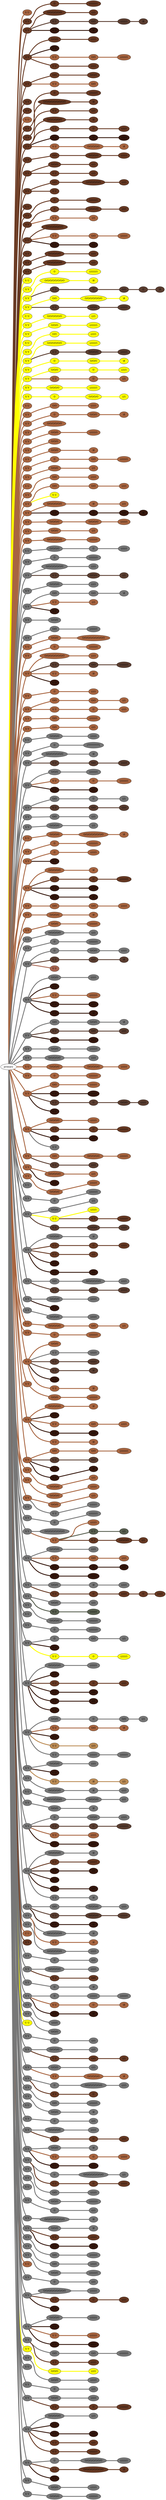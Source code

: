 graph {
 graph [rankdir=LR]
"primary" -- "T1" [penwidth=5,color="#A86540"]
"T1" [label="S U", style=filled, fillcolor="#A86540"]
"primary" -- "1" [penwidth=5,color="#673923"]
"1" [label="S V", style=filled, fillcolor="#673923"]
"1" -- "1:0" [penwidth=5,color="#673923"]
"1:0" [label="O", style=filled, fillcolor="#673923"]
"1:0" -- "1:1" [penwidth=5,color="#673923"]
"1:1" [label="(/////////)", style=filled, fillcolor="#673923"]
"primary" -- "2" [penwidth=5,color="#673923"]
"2" [label="S V", style=filled, fillcolor="#673923"]
"2" -- "2:0" [penwidth=5,color="#673923"]
"2:0" [label="O/O/O/O/O/O", style=filled, fillcolor="#673923"]
"2:0" -- "2:1" [penwidth=5,color="#673923"]
"2:1" [label="(///)", style=filled, fillcolor="#673923"]
"2" -- "2s1" [penwidth=5,color="#5A3D30"]
"2s1" [label="S U", style=filled, fillcolor="#5A3D30"]
"2s1" -- "2s1:0" [penwidth=5,color="#5A3D30"]
"2s1:0" [label="O/O", style=filled, fillcolor="#5A3D30"]
"2s1:0" -- "2s1:1" [penwidth=5,color="#5A3D30"]
"2s1:1" [label="(///////)", style=filled, fillcolor="#5A3D30"]
"2s1:1" -- "2s1:2" [penwidth=5,color="#5A3D30"]
"2s1:2" [label="\\8", style=filled, fillcolor="#5A3D30"]
"2" -- "2s2" [penwidth=5,color="#35170C"]
"2s2" [label="S U", style=filled, fillcolor="#35170C"]
"2s2" -- "2s2:0" [penwidth=5,color="#35170C"]
"2s2:0" [label="\\8", style=filled, fillcolor="#35170C"]
"primary" -- "3" [penwidth=5,color="#673923"]
"3" [label="S V", style=filled, fillcolor="#673923"]
"3" -- "3:0" [penwidth=5,color="#673923"]
"3:0" [label="O/O/O", style=filled, fillcolor="#673923"]
"3:0" -- "3:1" [penwidth=5,color="#673923"]
"3:1" [label="(/////)", style=filled, fillcolor="#673923"]
"3" -- "3s1" [penwidth=5,color="#35170C"]
"3s1" [label="S U", style=filled, fillcolor="#35170C"]
"3" -- "3s2" [penwidth=5,color="#A86540"]
"3s2" [label="S U", style=filled, fillcolor="#A86540"]
"3s2" -- "3s2:0" [penwidth=5,color="#A86540"]
"3s2:0" [label="O/O", style=filled, fillcolor="#A86540"]
"3s2:0" -- "3s2:1" [penwidth=5,color="#A86540"]
"3s2:1" [label="(////////)", style=filled, fillcolor="#A86540"]
"3" -- "3s3" [penwidth=5,color="#673923"]
"3s3" [label="S U", style=filled, fillcolor="#673923"]
"3s3" -- "3s3:0" [penwidth=5,color="#673923"]
"3s3:0" [label="(/////)", style=filled, fillcolor="#673923"]
"primary" -- "4" [penwidth=5,color="#673923"]
"4" [label="S V", style=filled, fillcolor="#673923"]
"4" -- "4:0" [penwidth=5,color="#673923"]
"4:0" [label="O/O", style=filled, fillcolor="#673923"]
"4:0" -- "4:1" [penwidth=5,color="#673923"]
"4:1" [label="O/O/O", style=filled, fillcolor="#673923"]
"4" -- "4s1" [penwidth=5,color="#A86540"]
"4s1" [label="S U", style=filled, fillcolor="#A86540"]
"4s1" -- "4s1:0" [penwidth=5,color="#A86540"]
"4s1:0" [label="O/O", style=filled, fillcolor="#A86540"]
"primary" -- "5" [penwidth=5,color="#673923"]
"5" [label="S V", style=filled, fillcolor="#673923"]
"primary" -- "6" [penwidth=5,color="#673923"]
"6" [label="S V", style=filled, fillcolor="#673923"]
"primary" -- "T2" [penwidth=5,color="#A86540"]
"T2" [label="S U", style=filled, fillcolor="#A86540"]
"primary" -- "7" [penwidth=5,color="#673923"]
"7" [label="S V", style=filled, fillcolor="#673923"]
"7" -- "7:0" [penwidth=5,color="#673923"]
"7:0" [label="O", style=filled, fillcolor="#673923"]
"7:0" -- "7:1" [penwidth=5,color="#673923"]
"7:1" [label="(/////////)", style=filled, fillcolor="#673923"]
"primary" -- "8" [penwidth=5,color="#673923"]
"8" [label="S V", style=filled, fillcolor="#673923"]
"8" -- "8:0" [penwidth=5,color="#673923"]
"8:0" [label="O/O/O/O/O/O/O/O/O", style=filled, fillcolor="#673923"]
"8:0" -- "8:1" [penwidth=5,color="#673923"]
"8:1" [label="\\8", style=filled, fillcolor="#673923"]
"8" -- "8s1" [penwidth=5,color="#673923"]
"8s1" [label="S U", style=filled, fillcolor="#673923"]
"8s1" -- "8s1:0" [penwidth=5,color="#673923"]
"8s1:0" [label="(///)", style=filled, fillcolor="#673923"]
"primary" -- "9" [penwidth=5,color="#673923"]
"9" [label="S V", style=filled, fillcolor="#673923"]
"9" -- "9:0" [penwidth=5,color="#673923"]
"9:0" [label="O/O/O/O/O/O", style=filled, fillcolor="#673923"]
"9:0" -- "9:1" [penwidth=5,color="#673923"]
"9:1" [label="\\8", style=filled, fillcolor="#673923"]
"9" -- "9s1" [penwidth=5,color="#673923"]
"9s1" [label="S U", style=filled, fillcolor="#673923"]
"9s1" -- "9s1:0" [penwidth=5,color="#673923"]
"9s1:0" [label="O", style=filled, fillcolor="#673923"]
"9s1:0" -- "9s1:1" [penwidth=5,color="#673923"]
"9s1:1" [label="(/////)", style=filled, fillcolor="#673923"]
"9" -- "9s2" [penwidth=5,color="#35170C"]
"9s2" [label="S U", style=filled, fillcolor="#35170C"]
"9s2" -- "9s2:0" [penwidth=5,color="#35170C"]
"9s2:0" [label="O", style=filled, fillcolor="#35170C"]
"9s2:0" -- "9s2:1" [penwidth=5,color="#35170C"]
"9s2:1" [label="(/////)", style=filled, fillcolor="#35170C"]
"9" -- "9s3" [penwidth=5,color="#A86540"]
"9s3" [label="S U", style=filled, fillcolor="#A86540"]
"9s3" -- "9s3:0" [penwidth=5,color="#A86540"]
"9s3:0" [label="O/O/O/O/O", style=filled, fillcolor="#A86540"]
"9s3:0" -- "9s3:1" [penwidth=5,color="#A86540"]
"9s3:1" [label="\\8", style=filled, fillcolor="#A86540"]
"primary" -- "10" [penwidth=5,color="#673923"]
"10" [label="S V", style=filled, fillcolor="#673923"]
"10" -- "10:0" [penwidth=5,color="#673923"]
"10:0" [label="O/O", style=filled, fillcolor="#673923"]
"10:0" -- "10:1" [penwidth=5,color="#673923"]
"10:1" [label="O/O/O/O", style=filled, fillcolor="#673923"]
"10:1" -- "10:2" [penwidth=5,color="#673923"]
"10:2" [label="(//////)", style=filled, fillcolor="#673923"]
"primary" -- "11" [penwidth=5,color="#673923"]
"11" [label="S V", style=filled, fillcolor="#673923"]
"11" -- "11:0" [penwidth=5,color="#673923"]
"11:0" [label="O/O/O", style=filled, fillcolor="#673923"]
"11:0" -- "11:1" [penwidth=5,color="#673923"]
"11:1" [label="(///)", style=filled, fillcolor="#673923"]
"11" -- "11s1" [penwidth=5,color="#673923"]
"11s1" [label="S U", style=filled, fillcolor="#673923"]
"11s1" -- "11s1:0" [penwidth=5,color="#673923"]
"11s1:0" [label="(///)", style=filled, fillcolor="#673923"]
"primary" -- "12" [penwidth=5,color="#673923"]
"12" [label="S V", style=filled, fillcolor="#673923"]
"12" -- "12:0" [penwidth=5,color="#673923"]
"12:0" [label="O/O", style=filled, fillcolor="#673923"]
"12:0" -- "12:1" [penwidth=5,color="#673923"]
"12:1" [label="O/O/O/O/O/O", style=filled, fillcolor="#673923"]
"12:1" -- "12:2" [penwidth=5,color="#673923"]
"12:2" [label="(////)", style=filled, fillcolor="#673923"]
"12" -- "12s1" [penwidth=5,color="#673923"]
"12s1" [label="S U", style=filled, fillcolor="#673923"]
"primary" -- "T3" [penwidth=5,color="#673923"]
"T3" [label="S U", style=filled, fillcolor="#673923"]
"primary" -- "13" [penwidth=5,color="#673923"]
"13" [label="S V", style=filled, fillcolor="#673923"]
"13" -- "13:0" [penwidth=5,color="#673923"]
"13:0" [label="O", style=filled, fillcolor="#673923"]
"13:0" -- "13:1" [penwidth=5,color="#673923"]
"13:1" [label="(/////////)", style=filled, fillcolor="#673923"]
"primary" -- "14" [penwidth=5,color="#673923"]
"14" [label="S V", style=filled, fillcolor="#673923"]
"14" -- "14:0" [penwidth=5,color="#673923"]
"14:0" [label="O", style=filled, fillcolor="#673923"]
"14:0" -- "14:1" [penwidth=5,color="#673923"]
"14:1" [label="O/O/O/O", style=filled, fillcolor="#673923"]
"14:1" -- "14:2" [penwidth=5,color="#673923"]
"14:2" [label="(////)", style=filled, fillcolor="#673923"]
"14" -- "14s1" [penwidth=5,color="#A86540"]
"14s1" [label="S U", style=filled, fillcolor="#A86540"]
"14s1" -- "14s1:0" [penwidth=5,color="#A86540"]
"14s1:0" [label="(//)", style=filled, fillcolor="#A86540"]
"primary" -- "15" [penwidth=5,color="#673923"]
"15" [label="S U", style=filled, fillcolor="#673923"]
"15" -- "15:0" [penwidth=5,color="#673923"]
"15:0" [label="O/O/O/O/O/O/O", style=filled, fillcolor="#673923"]
"15" -- "15s1" [penwidth=5,color="#A86540"]
"15s1" [label="S U", style=filled, fillcolor="#A86540"]
"15s1" -- "15s1:0" [penwidth=5,color="#A86540"]
"15s1:0" [label="O/O", style=filled, fillcolor="#A86540"]
"15s1:0" -- "15s1:1" [penwidth=5,color="#A86540"]
"15s1:1" [label="(///////)", style=filled, fillcolor="#A86540"]
"15" -- "15s2" [penwidth=5,color="#35170C"]
"15s2" [label="S U", style=filled, fillcolor="#35170C"]
"15s2" -- "15s2:0" [penwidth=5,color="#35170C"]
"15s2:0" [label="(//)", style=filled, fillcolor="#35170C"]
"primary" -- "16" [penwidth=5,color="#673923"]
"16" [label="S V", style=filled, fillcolor="#673923"]
"primary" -- "17" [penwidth=5,color="#673923"]
"17" [label="S V", style=filled, fillcolor="#673923"]
"17" -- "17:0" [penwidth=5,color="#673923"]
"17:0" [label="O/O/O/O/O", style=filled, fillcolor="#673923"]
"17:0" -- "17:1" [penwidth=5,color="#673923"]
"17:1" [label="(////)", style=filled, fillcolor="#673923"]
"primary" -- "18" [penwidth=5,color="#673923"]
"18" [label="S V", style=filled, fillcolor="#673923"]
"18" -- "18:0" [penwidth=5,color="#673923"]
"18:0" [label="O/O/O/O/O/O", style=filled, fillcolor="#673923"]
"18:0" -- "18:1" [penwidth=5,color="#673923"]
"18:1" [label="(///)", style=filled, fillcolor="#673923"]
"primary" -- "T4" [penwidth=5,color=yellow]
"T4" [label="S U", style=filled, fillcolor=yellow]
"primary" -- "19" [penwidth=5,color=yellow]
"19" [label="S V", style=filled, fillcolor=yellow]
"19" -- "19:0" [penwidth=5,color=yellow]
"19:0" [label="O", style=filled, fillcolor=yellow]
"19:0" -- "19:1" [penwidth=5,color=yellow]
"19:1" [label="(/////////)", style=filled, fillcolor=yellow]
"primary" -- "20" [penwidth=5,color=yellow]
"20" [label="S V", style=filled, fillcolor=yellow]
"20" -- "20:0" [penwidth=5,color=yellow]
"20:0" [label="O/O/O/O/O/O/O/O", style=filled, fillcolor=yellow]
"20:0" -- "20:1" [penwidth=5,color=yellow]
"20:1" [label="\\8", style=filled, fillcolor=yellow]
"20" -- "20s1" [penwidth=5,color="#5A3D30"]
"20s1" [label="S U", style=filled, fillcolor="#5A3D30"]
"20s1" -- "20s1:0" [penwidth=5,color="#5A3D30"]
"20s1:0" [label="O", style=filled, fillcolor="#5A3D30"]
"20s1:0" -- "20s1:1" [penwidth=5,color="#5A3D30"]
"20s1:1" [label="O/O", style=filled, fillcolor="#5A3D30"]
"20s1:1" -- "20s1:2" [penwidth=5,color="#5A3D30"]
"20s1:2" [label="O", style=filled, fillcolor="#5A3D30"]
"20s1:2" -- "20s1:3" [penwidth=5,color="#5A3D30"]
"20s1:3" [label="\\8", style=filled, fillcolor="#5A3D30"]
"primary" -- "21" [penwidth=5,color=yellow]
"21" [label="S V", style=filled, fillcolor=yellow]
"21" -- "21:0" [penwidth=5,color=yellow]
"21:0" [label="O/O", style=filled, fillcolor=yellow]
"21:0" -- "21:1" [penwidth=5,color=yellow]
"21:1" [label="O/O/O/O/O/O/O", style=filled, fillcolor=yellow]
"21:1" -- "21:2" [penwidth=5,color=yellow]
"21:2" [label="\\8", style=filled, fillcolor=yellow]
"21" -- "21s1" [penwidth=5,color="#5A3D30"]
"21s1" [label="S U", style=filled, fillcolor="#5A3D30"]
"21s1" -- "21s1:0" [penwidth=5,color="#5A3D30"]
"21s1:0" [label="O/O/O", style=filled, fillcolor="#5A3D30"]
"21s1:0" -- "21s1:1" [penwidth=5,color="#5A3D30"]
"21s1:1" [label="(///////)", style=filled, fillcolor="#5A3D30"]
"primary" -- "22" [penwidth=5,color=yellow]
"22" [label="U U", style=filled, fillcolor=yellow]
"primary" -- "23" [penwidth=5,color=yellow]
"23" [label="S V", style=filled, fillcolor=yellow]
"23" -- "23:0" [penwidth=5,color=yellow]
"23:0" [label="O/O/O/O/O/O", style=filled, fillcolor=yellow]
"23:0" -- "23:1" [penwidth=5,color=yellow]
"23:1" [label="(///)", style=filled, fillcolor=yellow]
"primary" -- "24" [penwidth=5,color=yellow]
"24" [label="S V", style=filled, fillcolor=yellow]
"24" -- "24:0" [penwidth=5,color=yellow]
"24:0" [label="O/O/O", style=filled, fillcolor=yellow]
"24:0" -- "24:1" [penwidth=5,color=yellow]
"24:1" [label="(////////)", style=filled, fillcolor=yellow]
"primary" -- "T5" [penwidth=5,color=yellow]
"T5" [label="S U", style=filled, fillcolor=yellow]
"primary" -- "25" [penwidth=5,color=yellow]
"25" [label="S V", style=filled, fillcolor=yellow]
"25" -- "25:0" [penwidth=5,color=yellow]
"25:0" [label="O/O", style=filled, fillcolor=yellow]
"25:0" -- "25:1" [penwidth=5,color=yellow]
"25:1" [label="(/////)", style=filled, fillcolor=yellow]
"primary" -- "26" [penwidth=5,color=yellow]
"26" [label="S V", style=filled, fillcolor=yellow]
"26" -- "26:0" [penwidth=5,color=yellow]
"26:0" [label="O/O/O/O/O/O", style=filled, fillcolor=yellow]
"26:0" -- "26:1" [penwidth=5,color=yellow]
"26:1" [label="(////////)", style=filled, fillcolor=yellow]
"26" -- "26s1" [penwidth=5,color="#5A3D30"]
"26s1" [label="S U", style=filled, fillcolor="#5A3D30"]
"26s1" -- "26s1:0" [penwidth=5,color="#5A3D30"]
"26s1:0" [label="O/O/O/O", style=filled, fillcolor="#5A3D30"]
"26s1:0" -- "26s1:1" [penwidth=5,color="#5A3D30"]
"26s1:1" [label="(///////)", style=filled, fillcolor="#5A3D30"]
"primary" -- "27" [penwidth=5,color=yellow]
"27" [label="S V", style=filled, fillcolor=yellow]
"27" -- "27:0" [penwidth=5,color=yellow]
"27:0" [label="O", style=filled, fillcolor=yellow]
"27:0" -- "27:1" [penwidth=5,color=yellow]
"27:1" [label="O/O/O", style=filled, fillcolor=yellow]
"27:1" -- "27:2" [penwidth=5,color=yellow]
"27:2" [label="\\8", style=filled, fillcolor=yellow]
"primary" -- "28" [penwidth=5,color=yellow]
"28" [label="S V", style=filled, fillcolor=yellow]
"28" -- "28:0" [penwidth=5,color=yellow]
"28:0" [label="O/O/O", style=filled, fillcolor=yellow]
"28:0" -- "28:1" [penwidth=5,color=yellow]
"28:1" [label="O", style=filled, fillcolor=yellow]
"28:1" -- "28:2" [penwidth=5,color=yellow]
"28:2" [label="(/////)", style=filled, fillcolor=yellow]
"28" -- "28s1" [penwidth=5,color="#A86540"]
"28s1" [label="S U", style=filled, fillcolor="#A86540"]
"28s1" -- "28s1:0" [penwidth=5,color="#A86540"]
"28s1:0" [label="O", style=filled, fillcolor="#A86540"]
"28s1:0" -- "28s1:1" [penwidth=5,color="#A86540"]
"28s1:1" [label="(//)", style=filled, fillcolor="#A86540"]
"primary" -- "29" [penwidth=5,color=yellow]
"29" [label="S V", style=filled, fillcolor=yellow]
"29" -- "29:0" [penwidth=5,color=yellow]
"29:0" [label="O/O/O/O", style=filled, fillcolor=yellow]
"29:0" -- "29:1" [penwidth=5,color=yellow]
"29:1" [label="(////////)", style=filled, fillcolor=yellow]
"primary" -- "30" [penwidth=5,color=yellow]
"30" [label="S V", style=filled, fillcolor=yellow]
"30" -- "30:0" [penwidth=5,color=yellow]
"30:0" [label="O", style=filled, fillcolor=yellow]
"30:0" -- "30:1" [penwidth=5,color=yellow]
"30:1" [label="O/O/O/O", style=filled, fillcolor=yellow]
"30:1" -- "30:2" [penwidth=5,color=yellow]
"30:2" [label="(//)", style=filled, fillcolor=yellow]
"primary" -- "T6" [penwidth=5,color="#A86540"]
"T6" [label="S U", style=filled, fillcolor="#A86540"]
"primary" -- "31" [penwidth=5,color="#A86540"]
"31" [label="S V", style=filled, fillcolor="#A86540"]
"31" -- "31:0" [penwidth=5,color="#A86540"]
"31:0" [label="O/O", style=filled, fillcolor="#A86540"]
"31:0" -- "31:1" [penwidth=5,color="#A86540"]
"31:1" [label="(/////)", style=filled, fillcolor="#A86540"]
"primary" -- "32" [penwidth=5,color="#A86540"]
"32" [label="S V", style=filled, fillcolor="#A86540"]
"32" -- "32:0" [penwidth=5,color="#A86540"]
"32:0" [label="O", style=filled, fillcolor="#A86540"]
"32:0" -- "32:1" [penwidth=5,color="#A86540"]
"32:1" [label="O/O/O", style=filled, fillcolor="#A86540"]
"32:1" -- "32:2" [penwidth=5,color="#A86540"]
"32:2" [label="\\8", style=filled, fillcolor="#A86540"]
"primary" -- "33" [penwidth=5,color="#A86540"]
"33" [label="S V", style=filled, fillcolor="#A86540"]
"33" -- "33:0" [penwidth=5,color="#A86540"]
"33:0" [label="O/O/O/O/O/O", style=filled, fillcolor="#A86540"]
"primary" -- "34" [penwidth=5,color="#A86540"]
"34" [label="S V", style=filled, fillcolor="#A86540"]
"34" -- "34:0" [penwidth=5,color="#A86540"]
"34:0" [label="O/O/O", style=filled, fillcolor="#A86540"]
"34:0" -- "34:1" [penwidth=5,color="#A86540"]
"34:1" [label="(////////)", style=filled, fillcolor="#A86540"]
"primary" -- "35" [penwidth=5,color="#A86540"]
"35" [label="S V", style=filled, fillcolor="#A86540"]
"35" -- "35:0" [penwidth=5,color="#A86540"]
"35:0" [label="O/O/O", style=filled, fillcolor="#A86540"]
"primary" -- "36" [penwidth=5,color="#A86540"]
"36" [label="S V", style=filled, fillcolor="#A86540"]
"36" -- "36:0" [penwidth=5,color="#A86540"]
"36:0" [label="O/O/O", style=filled, fillcolor="#A86540"]
"36:0" -- "36:1" [penwidth=5,color="#A86540"]
"36:1" [label="\\8", style=filled, fillcolor="#A86540"]
"primary" -- "37" [penwidth=5,color="#A86540"]
"37" [label="S V", style=filled, fillcolor="#A86540"]
"37" -- "37:0" [penwidth=5,color="#A86540"]
"37:0" [label="O", style=filled, fillcolor="#A86540"]
"37:0" -- "37:1" [penwidth=5,color="#A86540"]
"37:1" [label="O/O", style=filled, fillcolor="#A86540"]
"37:1" -- "37:2" [penwidth=5,color="#A86540"]
"37:2" [label="(////////)", style=filled, fillcolor="#A86540"]
"primary" -- "38" [penwidth=5,color="#A86540"]
"38" [label="S V", style=filled, fillcolor="#A86540"]
"38" -- "38:0" [penwidth=5,color="#A86540"]
"38:0" [label="O/O/O", style=filled, fillcolor="#A86540"]
"38:0" -- "38:1" [penwidth=5,color="#A86540"]
"38:1" [label="(//)", style=filled, fillcolor="#A86540"]
"primary" -- "T7" [penwidth=5,color="#A86540"]
"T7" [label="S U", style=filled, fillcolor="#A86540"]
"primary" -- "39" [penwidth=5,color="#A86540"]
"39" [label="S V", style=filled, fillcolor="#A86540"]
"39" -- "39:0" [penwidth=5,color="#A86540"]
"39:0" [label="O/O", style=filled, fillcolor="#A86540"]
"39:0" -- "39:1" [penwidth=5,color="#A86540"]
"39:1" [label="(/////)", style=filled, fillcolor="#A86540"]
"primary" -- "40" [penwidth=5,color="#A86540"]
"40" [label="S V", style=filled, fillcolor="#A86540"]
"40" -- "40:0" [penwidth=5,color="#A86540"]
"40:0" [label="O/O", style=filled, fillcolor="#A86540"]
"40:0" -- "40:1" [penwidth=5,color="#A86540"]
"40:1" [label="O/O", style=filled, fillcolor="#A86540"]
"40:1" -- "40:2" [penwidth=5,color="#A86540"]
"40:2" [label="(////)", style=filled, fillcolor="#A86540"]
"40" -- "40s1" [penwidth=5,color=yellow]
"40s1" [label="S U", style=filled, fillcolor=yellow]
"primary" -- "41" [penwidth=5,color="#A86540"]
"41" [label="S V", style=filled, fillcolor="#A86540"]
"41" -- "41:0" [penwidth=5,color="#A86540"]
"41:0" [label="O/O/O/O/O/O", style=filled, fillcolor="#A86540"]
"41:0" -- "41:1" [penwidth=5,color="#A86540"]
"41:1" [label="\\8", style=filled, fillcolor="#A86540"]
"41:1" -- "41:2" [penwidth=5,color="#A86540"]
"41:2" [label="(///)", style=filled, fillcolor="#A86540"]
"41" -- "41s1" [penwidth=5,color="#35170C"]
"41s1" [label="S U", style=filled, fillcolor="#35170C"]
"41s1" -- "41s1:0" [penwidth=5,color="#35170C"]
"41s1:0" [label="O", style=filled, fillcolor="#35170C"]
"41s1:0" -- "41s1:1" [penwidth=5,color="#35170C"]
"41s1:1" [label="O/O", style=filled, fillcolor="#35170C"]
"41s1:1" -- "41s1:2" [penwidth=5,color="#35170C"]
"41s1:2" [label="\\8", style=filled, fillcolor="#35170C"]
"primary" -- "42" [penwidth=5,color="#A86540"]
"42" [label="S V", style=filled, fillcolor="#A86540"]
"42" -- "42:0" [penwidth=5,color="#A86540"]
"42:0" [label="O/O/O/O", style=filled, fillcolor="#A86540"]
"42:0" -- "42:1" [penwidth=5,color="#A86540"]
"42:1" [label="O/O/O/O", style=filled, fillcolor="#A86540"]
"42:1" -- "42:2" [penwidth=5,color="#A86540"]
"42:2" [label="(///////)", style=filled, fillcolor="#A86540"]
"primary" -- "43" [penwidth=5,color="#A86540"]
"43" [label="S V", style=filled, fillcolor="#A86540"]
"43" -- "43:0" [penwidth=5,color="#A86540"]
"43:0" [label="O/O/O", style=filled, fillcolor="#A86540"]
"43:0" -- "43:1" [penwidth=5,color="#A86540"]
"43:1" [label="(//)", style=filled, fillcolor="#A86540"]
"primary" -- "44" [penwidth=5,color="#A86540"]
"44" [label="S V", style=filled, fillcolor="#A86540"]
"44" -- "44:0" [penwidth=5,color="#A86540"]
"44:0" [label="O/O/O/O/O/O", style=filled, fillcolor="#A86540"]
"44:0" -- "44:1" [penwidth=5,color="#A86540"]
"44:1" [label="(////////)", style=filled, fillcolor="#A86540"]
"primary" -- "T8" [penwidth=5,color="#777777"]
"T8" [label="S U", style=filled, fillcolor="#777777"]
"T8" -- "T8:0" [penwidth=5,color="#777777"]
"T8:0" [label="O/O/O/O", style=filled, fillcolor="#777777"]
"T8:0" -- "T8:1" [penwidth=5,color="#777777"]
"T8:1" [label="O", style=filled, fillcolor="#777777"]
"T8:1" -- "T8:2" [penwidth=5,color="#777777"]
"T8:2" [label="(//////)", style=filled, fillcolor="#777777"]
"primary" -- "45" [penwidth=5,color="#777777"]
"45" [label="S V", style=filled, fillcolor="#777777"]
"45" -- "45:0" [penwidth=5,color="#777777"]
"45:0" [label="O", style=filled, fillcolor="#777777"]
"45:0" -- "45:1" [penwidth=5,color="#777777"]
"45:1" [label="(/////////)", style=filled, fillcolor="#777777"]
"primary" -- "46" [penwidth=5,color="#777777"]
"46" [label="S V", style=filled, fillcolor="#777777"]
"46" -- "46:0" [penwidth=5,color="#777777"]
"46:0" [label="O/O/O/O/O/O/O", style=filled, fillcolor="#777777"]
"46:0" -- "46:1" [penwidth=5,color="#777777"]
"46:1" [label="(////)", style=filled, fillcolor="#777777"]
"46" -- "46s1" [penwidth=5,color="#5A3D30"]
"46s1" [label="S U", style=filled, fillcolor="#5A3D30"]
"46s1" -- "46s1:0" [penwidth=5,color="#5A3D30"]
"46s1:0" [label="O/O/O", style=filled, fillcolor="#5A3D30"]
"46s1:0" -- "46s1:1" [penwidth=5,color="#5A3D30"]
"46s1:1" [label="(//)", style=filled, fillcolor="#5A3D30"]
"primary" -- "47" [penwidth=5,color="#777777"]
"47" [label="S V", style=filled, fillcolor="#777777"]
"47" -- "47:0" [penwidth=5,color="#777777"]
"47:0" [label="O/O/O/O", style=filled, fillcolor="#777777"]
"47:0" -- "47:1" [penwidth=5,color="#777777"]
"47:1" [label="(////)", style=filled, fillcolor="#777777"]
"primary" -- "48" [penwidth=5,color="#777777"]
"48" [label="S V", style=filled, fillcolor="#777777"]
"48" -- "48:0" [penwidth=5,color="#777777"]
"48:0" [label="O/O", style=filled, fillcolor="#777777"]
"48:0" -- "48:1" [penwidth=5,color="#777777"]
"48:1" [label="O/O", style=filled, fillcolor="#777777"]
"48:1" -- "48:2" [penwidth=5,color="#777777"]
"48:2" [label="\\8", style=filled, fillcolor="#777777"]
"48" -- "48s1" [penwidth=5,color="#A86540"]
"48s1" [label="S U", style=filled, fillcolor="#A86540"]
"48s1" -- "48s1:0" [penwidth=5,color="#A86540"]
"48s1:0" [label="(//)", style=filled, fillcolor="#A86540"]
"48" -- "48s2" [penwidth=5,color="#35170C"]
"48s2" [label="S U", style=filled, fillcolor="#35170C"]
"primary" -- "49" [penwidth=5,color="#777777"]
"49" [label="S V", style=filled, fillcolor="#777777"]
"49" -- "49:0" [penwidth=5,color="#777777"]
"49:0" [label="O/O/O", style=filled, fillcolor="#777777"]
"primary" -- "50" [penwidth=5,color="#777777"]
"50" [label="S V", style=filled, fillcolor="#777777"]
"50" -- "50:0" [penwidth=5,color="#777777"]
"50:0" [label="O/O", style=filled, fillcolor="#777777"]
"50:0" -- "50:1" [penwidth=5,color="#777777"]
"50:1" [label="(////////)", style=filled, fillcolor="#777777"]
"primary" -- "T9" [penwidth=5,color="#A86540"]
"T9" [label="S U", style=filled, fillcolor="#A86540"]
"T9" -- "T9:0" [penwidth=5,color="#A86540"]
"T9:0" [label="O/O/O", style=filled, fillcolor="#A86540"]
"T9:0" -- "T9:1" [penwidth=5,color="#A86540"]
"T9:1" [label="O/O/O/O/O/O/O/O/O", style=filled, fillcolor="#A86540"]
"primary" -- "51" [penwidth=5,color="#A86540"]
"51" [label="S V", style=filled, fillcolor="#A86540"]
"51" -- "51:0" [penwidth=5,color="#A86540"]
"51:0" [label="O", style=filled, fillcolor="#A86540"]
"51:0" -- "51:1" [penwidth=5,color="#A86540"]
"51:1" [label="(/////////)", style=filled, fillcolor="#A86540"]
"primary" -- "52" [penwidth=5,color="#A86540"]
"52" [label="S V", style=filled, fillcolor="#A86540"]
"52" -- "52:0" [penwidth=5,color="#A86540"]
"52:0" [label="O/O/O/O/O/O/O/O", style=filled, fillcolor="#A86540"]
"52:0" -- "52:1" [penwidth=5,color="#A86540"]
"52:1" [label="(////)", style=filled, fillcolor="#A86540"]
"52" -- "52s1" [penwidth=5,color="#5A3D30"]
"52s1" [label="S U", style=filled, fillcolor="#5A3D30"]
"52s1" -- "52s1:0" [penwidth=5,color="#5A3D30"]
"52s1:0" [label="O/O", style=filled, fillcolor="#5A3D30"]
"52s1:0" -- "52s1:1" [penwidth=5,color="#5A3D30"]
"52s1:1" [label="(/////////)", style=filled, fillcolor="#5A3D30"]
"52" -- "52s2" [penwidth=5,color="#A86540"]
"52s2" [label="S U", style=filled, fillcolor="#A86540"]
"52s2" -- "52s2:0" [penwidth=5,color="#A86540"]
"52s2:0" [label="\\8", style=filled, fillcolor="#A86540"]
"52" -- "52s3" [penwidth=5,color="#35170C"]
"52s3" [label="S U", style=filled, fillcolor="#35170C"]
"primary" -- "53" [penwidth=5,color="#A86540"]
"53" [label="S V", style=filled, fillcolor="#A86540"]
"53" -- "53:0" [penwidth=5,color="#A86540"]
"53:0" [label="O", style=filled, fillcolor="#A86540"]
"53:0" -- "53:1" [penwidth=5,color="#A86540"]
"53:1" [label="(////)", style=filled, fillcolor="#A86540"]
"primary" -- "54" [penwidth=5,color="#A86540"]
"54" [label="S V", style=filled, fillcolor="#A86540"]
"54" -- "54:0" [penwidth=5,color="#A86540"]
"54:0" [label="O/O", style=filled, fillcolor="#A86540"]
"54:0" -- "54:1" [penwidth=5,color="#A86540"]
"54:1" [label="O/O", style=filled, fillcolor="#A86540"]
"54:1" -- "54:2" [penwidth=5,color="#A86540"]
"54:2" [label="(//)", style=filled, fillcolor="#A86540"]
"54" -- "54s1" [penwidth=5,color="#A86540"]
"54s1" [label="S U", style=filled, fillcolor="#A86540"]
"54s1" -- "54s1:0" [penwidth=5,color="#A86540"]
"54s1:0" [label="O", style=filled, fillcolor="#A86540"]
"54s1:0" -- "54s1:1" [penwidth=5,color="#A86540"]
"54s1:1" [label="(////)", style=filled, fillcolor="#A86540"]
"primary" -- "55" [penwidth=5,color="#A86540"]
"55" [label="S V", style=filled, fillcolor="#A86540"]
"55" -- "55:0" [penwidth=5,color="#A86540"]
"55:0" [label="O/O", style=filled, fillcolor="#A86540"]
"55:0" -- "55:1" [penwidth=5,color="#A86540"]
"55:1" [label="(////////)", style=filled, fillcolor="#A86540"]
"primary" -- "56" [penwidth=5,color="#A86540"]
"56" [label="S V", style=filled, fillcolor="#A86540"]
"56" -- "56:0" [penwidth=5,color="#A86540"]
"56:0" [label="O/O", style=filled, fillcolor="#A86540"]
"56:0" -- "56:1" [penwidth=5,color="#A86540"]
"56:1" [label="(///)", style=filled, fillcolor="#A86540"]
"primary" -- "T10" [penwidth=5,color="#777777"]
"T10" [label="S U", style=filled, fillcolor="#777777"]
"T10" -- "T10:0" [penwidth=5,color="#777777"]
"T10:0" [label="O/O/O/O", style=filled, fillcolor="#777777"]
"T10:0" -- "T10:1" [penwidth=5,color="#777777"]
"T10:1" [label="(//////)", style=filled, fillcolor="#777777"]
"primary" -- "57" [penwidth=5,color="#777777"]
"57" [label="S V", style=filled, fillcolor="#777777"]
"57" -- "57:0" [penwidth=5,color="#777777"]
"57:0" [label="O", style=filled, fillcolor="#777777"]
"57:0" -- "57:1" [penwidth=5,color="#777777"]
"57:1" [label="(?????????)", style=filled, fillcolor="#777777"]
"primary" -- "58" [penwidth=5,color="#777777"]
"58" [label="S V", style=filled, fillcolor="#777777"]
"58" -- "58:0" [penwidth=5,color="#777777"]
"58:0" [label="O/O/O/O/O/O/O", style=filled, fillcolor="#777777"]
"58:0" -- "58:1" [penwidth=5,color="#777777"]
"58:1" [label="\\8", style=filled, fillcolor="#777777"]
"58" -- "58s1" [penwidth=5,color="#5A3D30"]
"58s1" [label="S U", style=filled, fillcolor="#5A3D30"]
"58s1" -- "58s1:0" [penwidth=5,color="#5A3D30"]
"58s1:0" [label="O/O", style=filled, fillcolor="#5A3D30"]
"58s1:0" -- "58s1:1" [penwidth=5,color="#5A3D30"]
"58s1:1" [label="(//////)", style=filled, fillcolor="#5A3D30"]
"primary" -- "59" [penwidth=5,color="#777777"]
"59" [label="S V", style=filled, fillcolor="#777777"]
"59" -- "59:0" [penwidth=5,color="#777777"]
"59:0" [label="O/O/O", style=filled, fillcolor="#777777"]
"59:0" -- "59:1" [penwidth=5,color="#777777"]
"59:1" [label="(/////////)", style=filled, fillcolor="#777777"]
"59" -- "59s1" [penwidth=5,color="#A86540"]
"59s1" [label="S U", style=filled, fillcolor="#A86540"]
"59s1" -- "59s1:0" [penwidth=5,color="#A86540"]
"59s1:0" [label="O", style=filled, fillcolor="#A86540"]
"59s1:0" -- "59s1:1" [penwidth=5,color="#A86540"]
"59s1:1" [label="(/////////)", style=filled, fillcolor="#A86540"]
"59" -- "59s2" [penwidth=5,color="#35170C"]
"59s2" [label="S U", style=filled, fillcolor="#35170C"]
"59s2" -- "59s2:0" [penwidth=5,color="#35170C"]
"59s2:0" [label="(///)", style=filled, fillcolor="#35170C"]
"primary" -- "60" [penwidth=5,color="#777777"]
"60" [label="S V", style=filled, fillcolor="#777777"]
"60" -- "60:0" [penwidth=5,color="#777777"]
"60:0" [label="O/O", style=filled, fillcolor="#777777"]
"60:0" -- "60:1" [penwidth=5,color="#777777"]
"60:1" [label="O", style=filled, fillcolor="#777777"]
"60:1" -- "60:2" [penwidth=5,color="#777777"]
"60:2" [label="(//)", style=filled, fillcolor="#777777"]
"60" -- "60s1" [penwidth=5,color="#5A3D30"]
"60s1" [label="S U", style=filled, fillcolor="#5A3D30"]
"60s1" -- "60s1:0" [penwidth=5,color="#5A3D30"]
"60s1:0" [label="O/O", style=filled, fillcolor="#5A3D30"]
"60s1:0" -- "60s1:1" [penwidth=5,color="#5A3D30"]
"60s1:1" [label="(////)", style=filled, fillcolor="#5A3D30"]
"primary" -- "61" [penwidth=5,color="#777777"]
"61" [label="S V", style=filled, fillcolor="#777777"]
"61" -- "61:0" [penwidth=5,color="#777777"]
"61:0" [label="O/O", style=filled, fillcolor="#777777"]
"61:0" -- "61:1" [penwidth=5,color="#777777"]
"61:1" [label="(///)", style=filled, fillcolor="#777777"]
"primary" -- "62" [penwidth=5,color="#777777"]
"62" [label="S V", style=filled, fillcolor="#777777"]
"62" -- "62:0" [penwidth=5,color="#777777"]
"62:0" [label="O/O/O/O", style=filled, fillcolor="#777777"]
"62:0" -- "62:1" [penwidth=5,color="#777777"]
"62:1" [label="(//)", style=filled, fillcolor="#777777"]
"primary" -- "T11" [penwidth=5,color="#A86540"]
"T11" [label="S U", style=filled, fillcolor="#A86540"]
"T11" -- "T11:0" [penwidth=5,color="#A86540"]
"T11:0" [label="O/O/O/O", style=filled, fillcolor="#A86540"]
"T11:0" -- "T11:1" [penwidth=5,color="#A86540"]
"T11:1" [label="O/O/O/O/O/O/O/O", style=filled, fillcolor="#A86540"]
"T11:1" -- "T11:2" [penwidth=5,color="#A86540"]
"T11:2" [label="\\8", style=filled, fillcolor="#A86540"]
"primary" -- "63" [penwidth=5,color="#A86540"]
"63" [label="S V", style=filled, fillcolor="#A86540"]
"63" -- "63:0" [penwidth=5,color="#A86540"]
"63:0" [label="O", style=filled, fillcolor="#A86540"]
"63:0" -- "63:1" [penwidth=5,color="#A86540"]
"63:1" [label="(/////////)", style=filled, fillcolor="#A86540"]
"primary" -- "64" [penwidth=5,color="#A86540"]
"64" [label="S V", style=filled, fillcolor="#A86540"]
"64" -- "64:0" [penwidth=5,color="#A86540"]
"64:0" [label="O", style=filled, fillcolor="#A86540"]
"64:0" -- "64:1" [penwidth=5,color="#A86540"]
"64:1" [label="(//////)", style=filled, fillcolor="#A86540"]
"64" -- "64s1" [penwidth=5,color="#35170C"]
"64s1" [label="S U", style=filled, fillcolor="#35170C"]
"primary" -- "65" [penwidth=5,color="#A86540"]
"65" [label="S V", style=filled, fillcolor="#A86540"]
"65" -- "65:0" [penwidth=5,color="#A86540"]
"65:0" [label="O/O/O/O/O", style=filled, fillcolor="#A86540"]
"65:0" -- "65:1" [penwidth=5,color="#A86540"]
"65:1" [label="\\8", style=filled, fillcolor="#A86540"]
"65" -- "65s1" [penwidth=5,color="#673923"]
"65s1" [label="S U", style=filled, fillcolor="#673923"]
"65s1" -- "65s1:0" [penwidth=5,color="#673923"]
"65s1:0" [label="O", style=filled, fillcolor="#673923"]
"65s1:0" -- "65s1:1" [penwidth=5,color="#673923"]
"65s1:1" [label="(/////////)", style=filled, fillcolor="#673923"]
"65" -- "65s2" [penwidth=5,color="#35170C"]
"65s2" [label="S U", style=filled, fillcolor="#35170C"]
"65s2" -- "65s2:0" [penwidth=5,color="#35170C"]
"65s2:0" [label="(////)", style=filled, fillcolor="#35170C"]
"65" -- "65s3" [penwidth=5,color="#35170C"]
"65s3" [label="S U", style=filled, fillcolor="#35170C"]
"65s3" -- "65s3:0" [penwidth=5,color="#35170C"]
"65s3:0" [label="\\8", style=filled, fillcolor="#35170C"]
"primary" -- "66" [penwidth=5,color="#A86540"]
"66" [label="S V", style=filled, fillcolor="#A86540"]
"66" -- "66:0" [penwidth=5,color="#A86540"]
"66:0" [label="O/O", style=filled, fillcolor="#A86540"]
"66:0" -- "66:1" [penwidth=5,color="#A86540"]
"66:1" [label="O/O", style=filled, fillcolor="#A86540"]
"66:1" -- "66:2" [penwidth=5,color="#A86540"]
"66:2" [label="(//////)", style=filled, fillcolor="#A86540"]
"primary" -- "67" [penwidth=5,color="#A86540"]
"67" [label="S V", style=filled, fillcolor="#A86540"]
"67" -- "67:0" [penwidth=5,color="#A86540"]
"67:0" [label="O/O/O/O", style=filled, fillcolor="#A86540"]
"67:0" -- "67:1" [penwidth=5,color="#A86540"]
"67:1" [label="\\8", style=filled, fillcolor="#A86540"]
"primary" -- "68" [penwidth=5,color="#A86540"]
"68" [label="S V", style=filled, fillcolor="#A86540"]
"68" -- "68:0" [penwidth=5,color="#A86540"]
"68:0" [label="O/O/O", style=filled, fillcolor="#A86540"]
"68:0" -- "68:1" [penwidth=5,color="#A86540"]
"68:1" [label="(////////)", style=filled, fillcolor="#A86540"]
"primary" -- "T12" [penwidth=5,color="#777777"]
"T12" [label="S U", style=filled, fillcolor="#777777"]
"T12" -- "T12:0" [penwidth=5,color="#777777"]
"T12:0" [label="O/O/O/O/O", style=filled, fillcolor="#777777"]
"T12:0" -- "T12:1" [penwidth=5,color="#777777"]
"T12:1" [label="(///)", style=filled, fillcolor="#777777"]
"primary" -- "69" [penwidth=5,color="#777777"]
"69" [label="S V", style=filled, fillcolor="#777777"]
"69" -- "69:0" [penwidth=5,color="#777777"]
"69:0" [label="O", style=filled, fillcolor="#777777"]
"69:0" -- "69:1" [penwidth=5,color="#777777"]
"69:1" [label="(/////////)", style=filled, fillcolor="#777777"]
"primary" -- "70" [penwidth=5,color="#777777"]
"70" [label="S V", style=filled, fillcolor="#777777"]
"70" -- "70:0" [penwidth=5,color="#777777"]
"70:0" [label="O", style=filled, fillcolor="#777777"]
"70:0" -- "70:1" [penwidth=5,color="#777777"]
"70:1" [label="O/O/O", style=filled, fillcolor="#777777"]
"70:1" -- "70:2" [penwidth=5,color="#777777"]
"70:2" [label="(/////)", style=filled, fillcolor="#777777"]
"70" -- "70s1" [penwidth=5,color="#5A3D30"]
"70s1" [label="S U", style=filled, fillcolor="#5A3D30"]
"70s1" -- "70s1:0" [penwidth=5,color="#5A3D30"]
"70s1:0" [label="O/O", style=filled, fillcolor="#5A3D30"]
"70s1:0" -- "70s1:1" [penwidth=5,color="#5A3D30"]
"70s1:1" [label="\\8", style=filled, fillcolor="#5A3D30"]
"70" -- "70s2" [penwidth=5,color="#AA6651"]
"70s2" [label="S U", style=filled, fillcolor="#AA6651"]
"primary" -- "71" [penwidth=5,color="#777777"]
"71" [label="S V", style=filled, fillcolor="#777777"]
"71" -- "71:0" [penwidth=5,color="#777777"]
"71:0" [label="O/O/O", style=filled, fillcolor="#777777"]
"71:0" -- "71:1" [penwidth=5,color="#777777"]
"71:1" [label="(/////)", style=filled, fillcolor="#777777"]
"71" -- "71s1" [penwidth=5,color="#35170C"]
"71s1" [label="S U", style=filled, fillcolor="#35170C"]
"71" -- "71s2" [penwidth=5,color="#A86540"]
"71s2" [label="S U", style=filled, fillcolor="#A86540"]
"71s2" -- "71s2:0" [penwidth=5,color="#A86540"]
"71s2:0" [label="(////////)", style=filled, fillcolor="#A86540"]
"71" -- "71s3" [penwidth=5,color="#35170C"]
"71s3" [label="S U", style=filled, fillcolor="#35170C"]
"71s3" -- "71s3:0" [penwidth=5,color="#35170C"]
"71s3:0" [label="(////)", style=filled, fillcolor="#35170C"]
"71" -- "71s4" [penwidth=5,color="#35170C"]
"71s4" [label="S U", style=filled, fillcolor="#35170C"]
"71s4" -- "71s4:0" [penwidth=5,color="#35170C"]
"71s4:0" [label="\\8", style=filled, fillcolor="#35170C"]
"primary" -- "72" [penwidth=5,color="#777777"]
"72" [label="S V", style=filled, fillcolor="#777777"]
"72" -- "72:0" [penwidth=5,color="#777777"]
"72:0" [label="O/O", style=filled, fillcolor="#777777"]
"72:0" -- "72:1" [penwidth=5,color="#777777"]
"72:1" [label="O/O/O", style=filled, fillcolor="#777777"]
"72:1" -- "72:2" [penwidth=5,color="#777777"]
"72:2" [label="\\8", style=filled, fillcolor="#777777"]
"72" -- "72s1" [penwidth=5,color="#5A3D30"]
"72s1" [label="S U", style=filled, fillcolor="#5A3D30"]
"72s1" -- "72s1:0" [penwidth=5,color="#5A3D30"]
"72s1:0" [label="O/O", style=filled, fillcolor="#5A3D30"]
"72s1:0" -- "72s1:1" [penwidth=5,color="#5A3D30"]
"72s1:1" [label="(////)", style=filled, fillcolor="#5A3D30"]
"72" -- "72s2" [penwidth=5,color="#35170C"]
"72s2" [label="S U", style=filled, fillcolor="#35170C"]
"72s2" -- "72s2:0" [penwidth=5,color="#35170C"]
"72s2:0" [label="(////)", style=filled, fillcolor="#35170C"]
"primary" -- "73" [penwidth=5,color="#777777"]
"73" [label="S V", style=filled, fillcolor="#777777"]
"73" -- "73:0" [penwidth=5,color="#777777"]
"73:0" [label="O/O/O", style=filled, fillcolor="#777777"]
"73:0" -- "73:1" [penwidth=5,color="#777777"]
"73:1" [label="(////////)", style=filled, fillcolor="#777777"]
"primary" -- "74" [penwidth=5,color="#777777"]
"74" [label="S V", style=filled, fillcolor="#777777"]
"74" -- "74:0" [penwidth=5,color="#777777"]
"74:0" [label="O/O/O/O/O", style=filled, fillcolor="#777777"]
"74:0" -- "74:1" [penwidth=5,color="#777777"]
"74:1" [label="(////)", style=filled, fillcolor="#777777"]
"primary" -- "T13" [penwidth=5,color="#A86540"]
"T13" [label="S U", style=filled, fillcolor="#A86540"]
"T13" -- "T13:0" [penwidth=5,color="#A86540"]
"T13:0" [label="O/O/O/O", style=filled, fillcolor="#A86540"]
"T13:0" -- "T13:1" [penwidth=5,color="#A86540"]
"T13:1" [label="O/O/O/O/O", style=filled, fillcolor="#A86540"]
"T13:1" -- "T13:2" [penwidth=5,color="#A86540"]
"T13:2" [label="(//////)", style=filled, fillcolor="#A86540"]
"primary" -- "75" [penwidth=5,color="#A86540"]
"75" [label="S V", style=filled, fillcolor="#A86540"]
"75" -- "75:0" [penwidth=5,color="#A86540"]
"75:0" [label="O", style=filled, fillcolor="#A86540"]
"75:0" -- "75:1" [penwidth=5,color="#A86540"]
"75:1" [label="(/////////)", style=filled, fillcolor="#A86540"]
"primary" -- "76" [penwidth=5,color="#A86540"]
"76" [label="S V", style=filled, fillcolor="#A86540"]
"76" -- "76:0" [penwidth=5,color="#A86540"]
"76:0" [label="O/O", style=filled, fillcolor="#A86540"]
"76:0" -- "76:1" [penwidth=5,color="#A86540"]
"76:1" [label="(///////)", style=filled, fillcolor="#A86540"]
"76" -- "76s1" [penwidth=5,color="#35170C"]
"76s1" [label="S U", style=filled, fillcolor="#35170C"]
"76s1" -- "76s1:0" [penwidth=5,color="#35170C"]
"76s1:0" [label="(//////)", style=filled, fillcolor="#35170C"]
"76" -- "76s2" [penwidth=5,color="#5A3D30"]
"76s2" [label="S U", style=filled, fillcolor="#5A3D30"]
"76s2" -- "76s2:0" [penwidth=5,color="#5A3D30"]
"76s2:0" [label="O", style=filled, fillcolor="#5A3D30"]
"76s2:0" -- "76s2:1" [penwidth=5,color="#5A3D30"]
"76s2:1" [label="O/O/O", style=filled, fillcolor="#5A3D30"]
"76s2:1" -- "76s2:2" [penwidth=5,color="#5A3D30"]
"76s2:2" [label="(/////)", style=filled, fillcolor="#5A3D30"]
"76" -- "76s3" [penwidth=5,color="#35170C"]
"76s3" [label="S U", style=filled, fillcolor="#35170C"]
"primary" -- "77" [penwidth=5,color="#A86540"]
"77" [label="S V", style=filled, fillcolor="#A86540"]
"77" -- "77:0" [penwidth=5,color="#A86540"]
"77:0" [label="O/O/O/O", style=filled, fillcolor="#A86540"]
"77:0" -- "77:1" [penwidth=5,color="#A86540"]
"77:1" [label="(//////)", style=filled, fillcolor="#A86540"]
"77" -- "77s1" [penwidth=5,color="#673923"]
"77s1" [label="S U", style=filled, fillcolor="#673923"]
"77s1" -- "77s1:0" [penwidth=5,color="#673923"]
"77s1:0" [label="O", style=filled, fillcolor="#673923"]
"77s1:0" -- "77s1:1" [penwidth=5,color="#673923"]
"77s1:1" [label="(////////)", style=filled, fillcolor="#673923"]
"77" -- "77s2" [penwidth=5,color="#35170C"]
"77s2" [label="S U", style=filled, fillcolor="#35170C"]
"77s2" -- "77s2:0" [penwidth=5,color="#35170C"]
"77s2:0" [label="(///)", style=filled, fillcolor="#35170C"]
"77" -- "77s3" [penwidth=5,color="#777777"]
"77s3" [label="S U", style=filled, fillcolor="#777777"]
"primary" -- "78" [penwidth=5,color="#A86540"]
"78" [label="S V", style=filled, fillcolor="#A86540"]
"78" -- "78:0" [penwidth=5,color="#A86540"]
"78:0" [label="O/O", style=filled, fillcolor="#A86540"]
"78:0" -- "78:1" [penwidth=5,color="#A86540"]
"78:1" [label="O/O/O/O/O", style=filled, fillcolor="#A86540"]
"78:1" -- "78:2" [penwidth=5,color="#A86540"]
"78:2" [label="(////////)", style=filled, fillcolor="#A86540"]
"78" -- "78s1" [penwidth=5,color="#5A3D30"]
"78s1" [label="S U", style=filled, fillcolor="#5A3D30"]
"78s1" -- "78s1:0" [penwidth=5,color="#5A3D30"]
"78s1:0" [label="(////)", style=filled, fillcolor="#5A3D30"]
"primary" -- "79" [penwidth=5,color="#A86540"]
"79" [label="S V", style=filled, fillcolor="#A86540"]
"79" -- "79:0" [penwidth=5,color="#A86540"]
"79:0" [label="O/O/O/O/O", style=filled, fillcolor="#A86540"]
"79:0" -- "79:1" [penwidth=5,color="#A86540"]
"79:1" [label="(///)", style=filled, fillcolor="#A86540"]
"79" -- "79s1" [penwidth=5,color="#35170C"]
"79s1" [label="S U", style=filled, fillcolor="#35170C"]
"primary" -- "80" [penwidth=5,color="#A86540"]
"80" [label="S V", style=filled, fillcolor="#A86540"]
"80" -- "80:0" [penwidth=5,color="#A86540"]
"80:0" [label="O/O/O/O", style=filled, fillcolor="#A86540"]
"80:0" -- "80:1" [penwidth=5,color="#A86540"]
"80:1" [label="(///////)", style=filled, fillcolor="#A86540"]
"primary" -- "T14" [penwidth=5,color="#777777"]
"T14" [label="S U", style=filled, fillcolor="#777777"]
"primary" -- "81" [penwidth=5,color="#777777"]
"81" [label="S V", style=filled, fillcolor="#777777"]
"81" -- "81:0" [penwidth=5,color="#777777"]
"81:0" [label="O", style=filled, fillcolor="#777777"]
"81:0" -- "81:1" [penwidth=5,color="#777777"]
"81:1" [label="(/////////)", style=filled, fillcolor="#777777"]
"primary" -- "82" [penwidth=5,color="#777777"]
"82" [label="S V", style=filled, fillcolor="#777777"]
"82" -- "82:0" [penwidth=5,color="#777777"]
"82:0" [label="O/O/O", style=filled, fillcolor="#777777"]
"82:0" -- "82:1" [penwidth=5,color="#777777"]
"82:1" [label="(//)", style=filled, fillcolor="#777777"]
"82" -- "82s1" [penwidth=5,color=yellow]
"82s1" [label="S U", style=filled, fillcolor=yellow]
"82s1" -- "82s1:0" [penwidth=5,color=yellow]
"82s1:0" [label="(//////)", style=filled, fillcolor=yellow]
"82s1" -- "82s1s1" [penwidth=5,color="#673923"]
"82s1s1" [label="S U", style=filled, fillcolor="#673923"]
"82s1s1" -- "82s1s1:0" [penwidth=5,color="#673923"]
"82s1s1:0" [label="(////////)", style=filled, fillcolor="#673923"]
"82" -- "82s2" [penwidth=5,color="#5A3D30"]
"82s2" [label="S U", style=filled, fillcolor="#5A3D30"]
"82s2" -- "82s2:0" [penwidth=5,color="#5A3D30"]
"82s2:0" [label="O/O/O", style=filled, fillcolor="#5A3D30"]
"82s2:0" -- "82s2:1" [penwidth=5,color="#5A3D30"]
"82s2:1" [label="(/////)", style=filled, fillcolor="#5A3D30"]
"primary" -- "83" [penwidth=5,color="#777777"]
"83" [label="S V", style=filled, fillcolor="#777777"]
"83" -- "83:0" [penwidth=5,color="#777777"]
"83:0" [label="O/O/O/O", style=filled, fillcolor="#777777"]
"83:0" -- "83:1" [penwidth=5,color="#777777"]
"83:1" [label="\\8", style=filled, fillcolor="#777777"]
"83" -- "83s1" [penwidth=5,color="#673923"]
"83s1" [label="S U", style=filled, fillcolor="#673923"]
"83s1" -- "83s1:0" [penwidth=5,color="#673923"]
"83s1:0" [label="O", style=filled, fillcolor="#673923"]
"83s1:0" -- "83s1:1" [penwidth=5,color="#673923"]
"83s1:1" [label="(/////)", style=filled, fillcolor="#673923"]
"83" -- "83s2" [penwidth=5,color="#673923"]
"83s2" [label="S U", style=filled, fillcolor="#673923"]
"83s2" -- "83s2:0" [penwidth=5,color="#673923"]
"83s2:0" [label="(//)", style=filled, fillcolor="#673923"]
"83" -- "83s3" [penwidth=5,color="#35170C"]
"83s3" [label="S U", style=filled, fillcolor="#35170C"]
"83" -- "83s4" [penwidth=5,color="#35170C"]
"83s4" [label="S U", style=filled, fillcolor="#35170C"]
"83s4" -- "83s4:0" [penwidth=5,color="#35170C"]
"83s4:0" [label="(//)", style=filled, fillcolor="#35170C"]
"primary" -- "84" [penwidth=5,color="#777777"]
"84" [label="S V", style=filled, fillcolor="#777777"]
"84" -- "84:0" [penwidth=5,color="#777777"]
"84:0" [label="O/O", style=filled, fillcolor="#777777"]
"84:0" -- "84:1" [penwidth=5,color="#777777"]
"84:1" [label="O/O/O/O/O/O", style=filled, fillcolor="#777777"]
"84:1" -- "84:2" [penwidth=5,color="#777777"]
"84:2" [label="(/////)", style=filled, fillcolor="#777777"]
"84" -- "84s1" [penwidth=5,color="#5A3D30"]
"84s1" [label="S U", style=filled, fillcolor="#5A3D30"]
"84s1" -- "84s1:0" [penwidth=5,color="#5A3D30"]
"84s1:0" [label="O/O", style=filled, fillcolor="#5A3D30"]
"84s1:0" -- "84s1:1" [penwidth=5,color="#5A3D30"]
"84s1:1" [label="(//////)", style=filled, fillcolor="#5A3D30"]
"primary" -- "85" [penwidth=5,color="#777777"]
"85" [label="S V", style=filled, fillcolor="#777777"]
"85" -- "85:0" [penwidth=5,color="#777777"]
"85:0" [label="O/O/O/O", style=filled, fillcolor="#777777"]
"85:0" -- "85:1" [penwidth=5,color="#777777"]
"85:1" [label="(//////)", style=filled, fillcolor="#777777"]
"85" -- "85s1" [penwidth=5,color="#35170C"]
"85s1" [label="S U", style=filled, fillcolor="#35170C"]
"primary" -- "86" [penwidth=5,color="#777777"]
"86" [label="S V", style=filled, fillcolor="#777777"]
"86" -- "86:0" [penwidth=5,color="#777777"]
"86:0" [label="O/O/O/O", style=filled, fillcolor="#777777"]
"86:0" -- "86:1" [penwidth=5,color="#777777"]
"86:1" [label="(//////)", style=filled, fillcolor="#777777"]
"primary" -- "T15" [penwidth=5,color="#A86540"]
"T15" [label="S U", style=filled, fillcolor="#A86540"]
"T15" -- "T15:0" [penwidth=5,color="#A86540"]
"T15:0" [label="O/O/O/O/O", style=filled, fillcolor="#A86540"]
"T15:0" -- "T15:1" [penwidth=5,color="#A86540"]
"T15:1" [label="O/O", style=filled, fillcolor="#A86540"]
"T15:1" -- "T15:2" [penwidth=5,color="#A86540"]
"T15:2" [label="(//)", style=filled, fillcolor="#A86540"]
"primary" -- "87" [penwidth=5,color="#A86540"]
"87" [label="S V", style=filled, fillcolor="#A86540"]
"87" -- "87:0" [penwidth=5,color="#A86540"]
"87:0" [label="O", style=filled, fillcolor="#A86540"]
"87:0" -- "87:1" [penwidth=5,color="#A86540"]
"87:1" [label="(/////////)", style=filled, fillcolor="#A86540"]
"primary" -- "88" [penwidth=5,color="#A86540"]
"88" [label="S V", style=filled, fillcolor="#A86540"]
"88" -- "88:0" [penwidth=5,color="#A86540"]
"88:0" [label="O/O/O", style=filled, fillcolor="#A86540"]
"88" -- "88s1" [penwidth=5,color="#777777"]
"88s1" [label="S U", style=filled, fillcolor="#777777"]
"88s1" -- "88s1:0" [penwidth=5,color="#777777"]
"88s1:0" [label="(//////)", style=filled, fillcolor="#777777"]
"88" -- "88s2" [penwidth=5,color="#5A3D30"]
"88s2" [label="S U", style=filled, fillcolor="#5A3D30"]
"88s2" -- "88s2:0" [penwidth=5,color="#5A3D30"]
"88s2:0" [label="(//////)", style=filled, fillcolor="#5A3D30"]
"88" -- "88s3" [penwidth=5,color="#5A3D30"]
"88s3" [label="S U", style=filled, fillcolor="#5A3D30"]
"88s3" -- "88s3:0" [penwidth=5,color="#5A3D30"]
"88s3:0" [label="\\8", style=filled, fillcolor="#5A3D30"]
"88" -- "88s4" [penwidth=5,color="#35170C"]
"88s4" [label="S U", style=filled, fillcolor="#35170C"]
"88" -- "88s5" [penwidth=5,color="#A86540"]
"88s5" [label="S U", style=filled, fillcolor="#A86540"]
"88s5" -- "88s5:0" [penwidth=5,color="#A86540"]
"88s5:0" [label="\\8", style=filled, fillcolor="#A86540"]
"primary" -- "89" [penwidth=5,color="#A86540"]
"89" [label="S V", style=filled, fillcolor="#A86540"]
"89" -- "89:0" [penwidth=5,color="#A86540"]
"89:0" [label="O/O/O", style=filled, fillcolor="#A86540"]
"89:0" -- "89:1" [penwidth=5,color="#A86540"]
"89:1" [label="(////////)", style=filled, fillcolor="#A86540"]
"primary" -- "90" [penwidth=5,color="#A86540"]
"90" [label="S V", style=filled, fillcolor="#A86540"]
"90" -- "90:0" [penwidth=5,color="#A86540"]
"90:0" [label="O/O/O/O/O", style=filled, fillcolor="#A86540"]
"90:0" -- "90:1" [penwidth=5,color="#A86540"]
"90:1" [label="\\8", style=filled, fillcolor="#A86540"]
"90" -- "90s1" [penwidth=5,color="#35170C"]
"90s1" [label="S U", style=filled, fillcolor="#35170C"]
"90" -- "90s2" [penwidth=5,color="#A86540"]
"90s2" [label="S U", style=filled, fillcolor="#A86540"]
"90s2" -- "90s2:0" [penwidth=5,color="#A86540"]
"90s2:0" [label="O/O", style=filled, fillcolor="#A86540"]
"90s2:0" -- "90s2:1" [penwidth=5,color="#A86540"]
"90s2:1" [label="(/////)", style=filled, fillcolor="#A86540"]
"90" -- "90s3" [penwidth=5,color="#35170C"]
"90s3" [label="S U", style=filled, fillcolor="#35170C"]
"90s3" -- "90s3:0" [penwidth=5,color="#35170C"]
"90s3:0" [label="(////)", style=filled, fillcolor="#35170C"]
"90" -- "90s4" [penwidth=5,color="#A86540"]
"90s4" [label="S U", style=filled, fillcolor="#A86540"]
"90s4" -- "90s4:0" [penwidth=5,color="#A86540"]
"90s4:0" [label="\\8", style=filled, fillcolor="#A86540"]
"primary" -- "91" [penwidth=5,color="#A86540"]
"91" [label="S V", style=filled, fillcolor="#A86540"]
"91" -- "91:0" [penwidth=5,color="#A86540"]
"91:0" [label="O/O", style=filled, fillcolor="#A86540"]
"91:0" -- "91:1" [penwidth=5,color="#A86540"]
"91:1" [label="O/O", style=filled, fillcolor="#A86540"]
"91:1" -- "91:2" [penwidth=5,color="#A86540"]
"91:2" [label="(/////////)", style=filled, fillcolor="#A86540"]
"91" -- "91s1" [penwidth=5,color="#5A3D30"]
"91s1" [label="S U", style=filled, fillcolor="#5A3D30"]
"91s1" -- "91s1:0" [penwidth=5,color="#5A3D30"]
"91s1:0" [label="O/O", style=filled, fillcolor="#5A3D30"]
"91" -- "91s2" [penwidth=5,color="#35170C"]
"91s2" [label="S U", style=filled, fillcolor="#35170C"]
"91" -- "91s3" [penwidth=5,color="#35170C"]
"91s3" [label="S U", style=filled, fillcolor="#35170C"]
"91s3" -- "91s3:0" [penwidth=5,color="#35170C"]
"91s3:0" [label="\\8", style=filled, fillcolor="#35170C"]
"primary" -- "92" [penwidth=5,color="#A86540"]
"92" [label="S V", style=filled, fillcolor="#A86540"]
"92" -- "92:0" [penwidth=5,color="#A86540"]
"92:0" [label="O/O/O/O", style=filled, fillcolor="#A86540"]
"92:0" -- "92:1" [penwidth=5,color="#A86540"]
"92:1" [label="(///)", style=filled, fillcolor="#A86540"]
"primary" -- "93" [penwidth=5,color="#A86540"]
"93" [label="S V", style=filled, fillcolor="#A86540"]
"93" -- "93:0" [penwidth=5,color="#A86540"]
"93:0" [label="O/O/O/O", style=filled, fillcolor="#A86540"]
"93:0" -- "93:1" [penwidth=5,color="#A86540"]
"93:1" [label="(//////)", style=filled, fillcolor="#A86540"]
"primary" -- "94" [penwidth=5,color="#A86540"]
"94" [label="S V", style=filled, fillcolor="#A86540"]
"94" -- "94:0" [penwidth=5,color="#A86540"]
"94:0" [label="O/O/O", style=filled, fillcolor="#A86540"]
"94:0" -- "94:1" [penwidth=5,color="#A86540"]
"94:1" [label="(///)", style=filled, fillcolor="#A86540"]
"94" -- "94s1" [penwidth=5,color="#777777"]
"94s1" [label="S U", style=filled, fillcolor="#777777"]
"94s1" -- "94s1:0" [penwidth=5,color="#777777"]
"94s1:0" [label="(///////)", style=filled, fillcolor="#777777"]
"primary" -- "T16" [penwidth=5,color="#777777"]
"T16" [label="S U", style=filled, fillcolor="#777777"]
"primary" -- "95" [penwidth=5,color="#777777"]
"95" [label="S V", style=filled, fillcolor="#777777"]
"95" -- "95:0" [penwidth=5,color="#777777"]
"95:0" [label="O", style=filled, fillcolor="#777777"]
"95:0" -- "95:1" [penwidth=5,color="#777777"]
"95:1" [label="(/////////)", style=filled, fillcolor="#777777"]
"primary" -- "96" [penwidth=5,color="#777777"]
"96" [label="S V", style=filled, fillcolor="#777777"]
"96" -- "96:0" [penwidth=5,color="#777777"]
"96:0" [label="O/O/O/O/O/O/O/O", style=filled, fillcolor="#777777"]
"96" -- "96s1" [penwidth=5,color="#A86540"]
"96s1" [label="S U", style=filled, fillcolor="#A86540"]
"96s1" -- "96s1:0" [penwidth=5,color="#A86540"]
"96s1:0" [label="(//////)", style=filled, fillcolor="#A86540"]
"96s1" -- "96s1s1" [penwidth=5,color="#575E4E"]
"96s1s1" [label="S U", style=filled, fillcolor="#575E4E"]
"96s1s1" -- "96s1s1:0" [penwidth=5,color="#575E4E"]
"96s1s1:0" [label="(//)", style=filled, fillcolor="#575E4E"]
"96s1" -- "96s1s2" [penwidth=5,color="#673923"]
"96s1s2" [label="S U", style=filled, fillcolor="#673923"]
"96s1s2" -- "96s1s2:0" [penwidth=5,color="#673923"]
"96s1s2:0" [label="O/O/O/O", style=filled, fillcolor="#673923"]
"96s1s2:0" -- "96s1s2:1" [penwidth=5,color="#673923"]
"96s1s2:1" [label="(//)", style=filled, fillcolor="#673923"]
"primary" -- "97" [penwidth=5,color="#777777"]
"97" [label="S V", style=filled, fillcolor="#777777"]
"97" -- "97:0" [penwidth=5,color="#777777"]
"97:0" [label="O/O/O/O", style=filled, fillcolor="#777777"]
"97:0" -- "97:1" [penwidth=5,color="#777777"]
"97:1" [label="(////)", style=filled, fillcolor="#777777"]
"97" -- "97s1" [penwidth=5,color="#A86540"]
"97s1" [label="S U", style=filled, fillcolor="#A86540"]
"97s1" -- "97s1:0" [penwidth=5,color="#A86540"]
"97s1:0" [label="O/O", style=filled, fillcolor="#A86540"]
"97s1:0" -- "97s1:1" [penwidth=5,color="#A86540"]
"97s1:1" [label="(////)", style=filled, fillcolor="#A86540"]
"97" -- "97s2" [penwidth=5,color="#35170C"]
"97s2" [label="S U", style=filled, fillcolor="#35170C"]
"97s2" -- "97s2:0" [penwidth=5,color="#35170C"]
"97s2:0" [label="O", style=filled, fillcolor="#35170C"]
"97s2:0" -- "97s2:1" [penwidth=5,color="#35170C"]
"97s2:1" [label="(///)", style=filled, fillcolor="#35170C"]
"97" -- "97s3" [penwidth=5,color="#35170C"]
"97s3" [label="S U", style=filled, fillcolor="#35170C"]
"97s3" -- "97s3:0" [penwidth=5,color="#35170C"]
"97s3:0" [label="(//////)", style=filled, fillcolor="#35170C"]
"primary" -- "98" [penwidth=5,color="#777777"]
"98" [label="S V", style=filled, fillcolor="#777777"]
"98" -- "98:0" [penwidth=5,color="#777777"]
"98:0" [label="O/O/O", style=filled, fillcolor="#777777"]
"98:0" -- "98:1" [penwidth=5,color="#777777"]
"98:1" [label="\\8", style=filled, fillcolor="#777777"]
"98:1" -- "98:2" [penwidth=5,color="#777777"]
"98:2" [label="(/////)", style=filled, fillcolor="#777777"]
"98" -- "98s1" [penwidth=5,color="#673923"]
"98s1" [label="S U", style=filled, fillcolor="#673923"]
"98s1" -- "98s1:0" [penwidth=5,color="#673923"]
"98s1:0" [label="O", style=filled, fillcolor="#673923"]
"98s1:0" -- "98s1:1" [penwidth=5,color="#673923"]
"98s1:1" [label="(/////)", style=filled, fillcolor="#673923"]
"98s1:1" -- "98s1:2" [penwidth=5,color="#673923"]
"98s1:2" [label="O", style=filled, fillcolor="#673923"]
"98s1:2" -- "98s1:3" [penwidth=5,color="#673923"]
"98s1:3" [label="(/////)", style=filled, fillcolor="#673923"]
"primary" -- "99" [penwidth=5,color="#777777"]
"99" [label="S V", style=filled, fillcolor="#777777"]
"99" -- "99:0" [penwidth=5,color="#777777"]
"99:0" [label="O/O/O", style=filled, fillcolor="#777777"]
"99:0" -- "99:1" [penwidth=5,color="#777777"]
"99:1" [label="(///)", style=filled, fillcolor="#777777"]
"99" -- "99s1" [penwidth=5,color="#575E4E"]
"99s1" [label="S U", style=filled, fillcolor="#575E4E"]
"99s1" -- "99s1:0" [penwidth=5,color="#575E4E"]
"99s1:0" [label="(///////)", style=filled, fillcolor="#575E4E"]
"primary" -- "100" [penwidth=5,color="#777777"]
"100" [label="S V", style=filled, fillcolor="#777777"]
"100" -- "100:0" [penwidth=5,color="#777777"]
"100:0" [label="O/O/O/O", style=filled, fillcolor="#777777"]
"100:0" -- "100:1" [penwidth=5,color="#777777"]
"100:1" [label="(/////////)", style=filled, fillcolor="#777777"]
"primary" -- "T17" [penwidth=5,color="#777777"]
"T17" [label="S U", style=filled, fillcolor="#777777"]
"primary" -- "101" [penwidth=5,color="#777777"]
"101" [label="S V", style=filled, fillcolor="#777777"]
"101" -- "101:0" [penwidth=5,color="#777777"]
"101:0" [label="O", style=filled, fillcolor="#777777"]
"101:0" -- "101:1" [penwidth=5,color="#777777"]
"101:1" [label="(/////////)", style=filled, fillcolor="#777777"]
"primary" -- "102" [penwidth=5,color="#777777"]
"102" [label="S V", style=filled, fillcolor="#777777"]
"102" -- "102:0" [penwidth=5,color="#777777"]
"102:0" [label="O", style=filled, fillcolor="#777777"]
"102:0" -- "102:1" [penwidth=5,color="#777777"]
"102:1" [label="O/O", style=filled, fillcolor="#777777"]
"102:1" -- "102:2" [penwidth=5,color="#777777"]
"102:2" [label="(//)", style=filled, fillcolor="#777777"]
"102" -- "102s1" [penwidth=5,color="#35170C"]
"102s1" [label="S U", style=filled, fillcolor="#35170C"]
"102" -- "102s2" [penwidth=5,color=yellow]
"102s2" [label="S U", style=filled, fillcolor=yellow]
"102s2" -- "102s2:0" [penwidth=5,color=yellow]
"102s2:0" [label="O", style=filled, fillcolor=yellow]
"102s2:0" -- "102s2:1" [penwidth=5,color=yellow]
"102s2:1" [label="(///////)", style=filled, fillcolor=yellow]
"primary" -- "103" [penwidth=5,color="#777777"]
"103" [label="S V", style=filled, fillcolor="#777777"]
"103" -- "103:0" [penwidth=5,color="#777777"]
"103:0" [label="O/O/O/O/O", style=filled, fillcolor="#777777"]
"103:0" -- "103:1" [penwidth=5,color="#777777"]
"103:1" [label="(///////)", style=filled, fillcolor="#777777"]
"103" -- "103s1" [penwidth=5,color="#35170C"]
"103s1" [label="S U", style=filled, fillcolor="#35170C"]
"103" -- "103s2" [penwidth=5,color="#673923"]
"103s2" [label="S U", style=filled, fillcolor="#673923"]
"103s2" -- "103s2:0" [penwidth=5,color="#673923"]
"103s2:0" [label="O", style=filled, fillcolor="#673923"]
"103s2:0" -- "103s2:1" [penwidth=5,color="#673923"]
"103s2:1" [label="(////)", style=filled, fillcolor="#673923"]
"103" -- "103s3" [penwidth=5,color="#35170C"]
"103s3" [label="S U", style=filled, fillcolor="#35170C"]
"103s3" -- "103s3:0" [penwidth=5,color="#35170C"]
"103s3:0" [label="(///)", style=filled, fillcolor="#35170C"]
"103" -- "103s4" [penwidth=5,color="#35170C"]
"103s4" [label="S U", style=filled, fillcolor="#35170C"]
"103s4" -- "103s4:0" [penwidth=5,color="#35170C"]
"103s4:0" [label="(//)", style=filled, fillcolor="#35170C"]
"103" -- "103s5" [penwidth=5,color="#35170C"]
"103s5" [label="S U", style=filled, fillcolor="#35170C"]
"primary" -- "104" [penwidth=5,color="#777777"]
"104" [label="S V", style=filled, fillcolor="#777777"]
"104" -- "104:0" [penwidth=5,color="#777777"]
"104:0" [label="O/O/O", style=filled, fillcolor="#777777"]
"104:0" -- "104:1" [penwidth=5,color="#777777"]
"104:1" [label="O", style=filled, fillcolor="#777777"]
"104:1" -- "104:2" [penwidth=5,color="#777777"]
"104:2" [label="O/O", style=filled, fillcolor="#777777"]
"104:2" -- "104:3" [penwidth=5,color="#777777"]
"104:3" [label="(//)", style=filled, fillcolor="#777777"]
"104" -- "104s1" [penwidth=5,color="#A86540"]
"104s1" [label="S U", style=filled, fillcolor="#A86540"]
"104s1" -- "104s1:0" [penwidth=5,color="#A86540"]
"104s1:0" [label="O/O", style=filled, fillcolor="#A86540"]
"104s1:0" -- "104s1:1" [penwidth=5,color="#A86540"]
"104s1:1" [label="\\8", style=filled, fillcolor="#A86540"]
"104" -- "104s2" [penwidth=5,color="#35170C"]
"104s2" [label="S U", style=filled, fillcolor="#35170C"]
"104" -- "104s3" [penwidth=5,color="#BB8B54"]
"104s3" [label="S U", style=filled, fillcolor="#BB8B54"]
"104s3" -- "104s3:0" [penwidth=5,color="#BB8B54"]
"104s3:0" [label="(///)", style=filled, fillcolor="#BB8B54"]
"104" -- "104s4" [penwidth=5,color="#777777"]
"104s4" [label="S U", style=filled, fillcolor="#777777"]
"104s4" -- "104s4:0" [penwidth=5,color="#777777"]
"104s4:0" [label="(///////)", style=filled, fillcolor="#777777"]
"104s4:0" -- "104s4:1" [penwidth=5,color="#777777"]
"104s4:1" [label="(////////)", style=filled, fillcolor="#777777"]
"primary" -- "105" [penwidth=5,color="#777777"]
"105" [label="S V", style=filled, fillcolor="#777777"]
"105" -- "105:0" [penwidth=5,color="#777777"]
"105:0" [label="O/O/O/O", style=filled, fillcolor="#777777"]
"105:0" -- "105:1" [penwidth=5,color="#777777"]
"105:1" [label="(////)", style=filled, fillcolor="#777777"]
"105" -- "105s1" [penwidth=5,color="#35170C"]
"105s1" [label="S U", style=filled, fillcolor="#35170C"]
"105" -- "105s2" [penwidth=5,color="#BB8B54"]
"105s2" [label="S U", style=filled, fillcolor="#BB8B54"]
"105s2" -- "105s2:0" [penwidth=5,color="#BB8B54"]
"105s2:0" [label="\\8", style=filled, fillcolor="#BB8B54"]
"105s2:0" -- "105s2:1" [penwidth=5,color="#BB8B54"]
"105s2:1" [label="(//)", style=filled, fillcolor="#BB8B54"]
"primary" -- "106" [penwidth=5,color="#777777"]
"106" [label="S V", style=filled, fillcolor="#777777"]
"106" -- "106:0" [penwidth=5,color="#777777"]
"106:0" [label="O/O/O/O/O", style=filled, fillcolor="#777777"]
"106:0" -- "106:1" [penwidth=5,color="#777777"]
"106:1" [label="\\8", style=filled, fillcolor="#777777"]
"106:1" -- "106:2" [penwidth=5,color="#777777"]
"106:2" [label="(////)", style=filled, fillcolor="#777777"]
"primary" -- "T18" [penwidth=5,color="#777777"]
"T18" [label="S U", style=filled, fillcolor="#777777"]
"T18" -- "T18:0" [penwidth=5,color="#777777"]
"T18:0" [label="O/O/O/O/O/O", style=filled, fillcolor="#777777"]
"T18:0" -- "T18:1" [penwidth=5,color="#777777"]
"T18:1" [label="O/O/O/O", style=filled, fillcolor="#777777"]
"T18:1" -- "T18:2" [penwidth=5,color="#777777"]
"T18:2" [label="(///)", style=filled, fillcolor="#777777"]
"primary" -- "107" [penwidth=5,color="#777777"]
"107" [label="S V", style=filled, fillcolor="#777777"]
"107" -- "107:0" [penwidth=5,color="#777777"]
"107:0" [label="O/O/O", style=filled, fillcolor="#777777"]
"107:0" -- "107:1" [penwidth=5,color="#777777"]
"107:1" [label="\\8", style=filled, fillcolor="#777777"]
"primary" -- "108" [penwidth=5,color="#777777"]
"108" [label="S V", style=filled, fillcolor="#777777"]
"108" -- "108:0" [penwidth=5,color="#777777"]
"108:0" [label="O", style=filled, fillcolor="#777777"]
"108:0" -- "108:1" [penwidth=5,color="#777777"]
"108:1" [label="O/O/O", style=filled, fillcolor="#777777"]
"108:1" -- "108:2" [penwidth=5,color="#777777"]
"108:2" [label="(/////)", style=filled, fillcolor="#777777"]
"108" -- "108s1" [penwidth=5,color="#5A3D30"]
"108s1" [label="S U", style=filled, fillcolor="#5A3D30"]
"108s1" -- "108s1:0" [penwidth=5,color="#5A3D30"]
"108s1:0" [label="O", style=filled, fillcolor="#5A3D30"]
"108s1:0" -- "108s1:1" [penwidth=5,color="#5A3D30"]
"108s1:1" [label="(/////////)", style=filled, fillcolor="#5A3D30"]
"108" -- "108s2" [penwidth=5,color="#A86540"]
"108s2" [label="S U", style=filled, fillcolor="#A86540"]
"108s2" -- "108s2:0" [penwidth=5,color="#A86540"]
"108s2:0" [label="(/////)", style=filled, fillcolor="#A86540"]
"108" -- "108s3" [penwidth=5,color="#35170C"]
"108s3" [label="S U", style=filled, fillcolor="#35170C"]
"108s3" -- "108s3:0" [penwidth=5,color="#35170C"]
"108s3:0" [label="(/////)", style=filled, fillcolor="#35170C"]
"primary" -- "109" [penwidth=5,color="#777777"]
"109" [label="S V", style=filled, fillcolor="#777777"]
"109" -- "109:0" [penwidth=5,color="#777777"]
"109:0" [label="O/O/O/O/O", style=filled, fillcolor="#777777"]
"109:0" -- "109:1" [penwidth=5,color="#777777"]
"109:1" [label="\\8", style=filled, fillcolor="#777777"]
"109" -- "109s1" [penwidth=5,color="#673923"]
"109s1" [label="S U", style=filled, fillcolor="#673923"]
"109s1" -- "109s1:0" [penwidth=5,color="#673923"]
"109s1:0" [label="(///////)", style=filled, fillcolor="#673923"]
"109" -- "109s2" [penwidth=5,color="#35170C"]
"109s2" [label="S U", style=filled, fillcolor="#35170C"]
"109s2" -- "109s2:0" [penwidth=5,color="#35170C"]
"109s2:0" [label="(//)", style=filled, fillcolor="#35170C"]
"109" -- "109s3" [penwidth=5,color="#35170C"]
"109s3" [label="S U", style=filled, fillcolor="#35170C"]
"109" -- "109s4" [penwidth=5,color="#35170C"]
"109s4" [label="S U", style=filled, fillcolor="#35170C"]
"109s4" -- "109s4:0" [penwidth=5,color="#35170C"]
"109s4:0" [label="(///)", style=filled, fillcolor="#35170C"]
"109" -- "109s5" [penwidth=5,color="#777777"]
"109s5" [label="S U", style=filled, fillcolor="#777777"]
"109s5" -- "109s5:0" [penwidth=5,color="#777777"]
"109s5:0" [label="\\8", style=filled, fillcolor="#777777"]
"primary" -- "110" [penwidth=5,color="#777777"]
"110" [label="S V", style=filled, fillcolor="#777777"]
"110" -- "110:0" [penwidth=5,color="#777777"]
"110:0" [label="O/O", style=filled, fillcolor="#777777"]
"110:0" -- "110:1" [penwidth=5,color="#777777"]
"110:1" [label="O/O/O/O", style=filled, fillcolor="#777777"]
"110:1" -- "110:2" [penwidth=5,color="#777777"]
"110:2" [label="(////)", style=filled, fillcolor="#777777"]
"110" -- "110s1" [penwidth=5,color="#5A3D30"]
"110s1" [label="S U", style=filled, fillcolor="#5A3D30"]
"110s1" -- "110s1:0" [penwidth=5,color="#5A3D30"]
"110s1:0" [label="O/O/O/O", style=filled, fillcolor="#5A3D30"]
"110s1:0" -- "110s1:1" [penwidth=5,color="#5A3D30"]
"110s1:1" [label="(///////)", style=filled, fillcolor="#5A3D30"]
"110" -- "110s2" [penwidth=5,color="#35170C"]
"110s2" [label="S U", style=filled, fillcolor="#35170C"]
"110s2" -- "110s2:0" [penwidth=5,color="#35170C"]
"110s2:0" [label="\\8", style=filled, fillcolor="#35170C"]
"primary" -- "111" [penwidth=5,color="#777777"]
"111" [label="S V", style=filled, fillcolor="#777777"]
"111" -- "111:0" [penwidth=5,color="#777777"]
"111:0" [label="O/O/O/O/O/O", style=filled, fillcolor="#777777"]
"111:0" -- "111:1" [penwidth=5,color="#777777"]
"111:1" [label="\\8", style=filled, fillcolor="#777777"]
"111" -- "111s1" [penwidth=5,color="#A86540"]
"111s1" [label="S U", style=filled, fillcolor="#A86540"]
"111s1" -- "111s1:0" [penwidth=5,color="#A86540"]
"111s1:0" [label="\\8", style=filled, fillcolor="#A86540"]
"primary" -- "112" [penwidth=5,color="#777777"]
"112" [label="S V", style=filled, fillcolor="#777777"]
"112" -- "112:0" [penwidth=5,color="#777777"]
"112:0" [label="O/O/O/O/O/O", style=filled, fillcolor="#777777"]
"112:0" -- "112:1" [penwidth=5,color="#777777"]
"112:1" [label="(/////)", style=filled, fillcolor="#777777"]
"primary" -- "113" [penwidth=5,color="#A86540"]
"113" [label="Z U", style=filled, fillcolor="#A86540"]
"primary" -- "T19" [penwidth=5,color="#673923"]
"T19" [label="S V", style=filled, fillcolor="#673923"]
"primary" -- "114" [penwidth=5,color="#777777"]
"114" [label="S V", style=filled, fillcolor="#777777"]
"114" -- "114:0" [penwidth=5,color="#777777"]
"114:0" [label="O", style=filled, fillcolor="#777777"]
"114:0" -- "114:1" [penwidth=5,color="#777777"]
"114:1" [label="(///)", style=filled, fillcolor="#777777"]
"primary" -- "115" [penwidth=5,color="#777777"]
"115" [label="S V", style=filled, fillcolor="#777777"]
"115" -- "115:0" [penwidth=5,color="#777777"]
"115:0" [label="O/O/O/O/O", style=filled, fillcolor="#777777"]
"115:0" -- "115:1" [penwidth=5,color="#777777"]
"115:1" [label="(/////)", style=filled, fillcolor="#777777"]
"115" -- "115s1" [penwidth=5,color="#673923"]
"115s1" [label="S U", style=filled, fillcolor="#673923"]
"115s1" -- "115s1:0" [penwidth=5,color="#673923"]
"115s1:0" [label="O/O", style=filled, fillcolor="#673923"]
"primary" -- "116" [penwidth=5,color="#777777"]
"116" [label="S V", style=filled, fillcolor="#777777"]
"116" -- "116:0" [penwidth=5,color="#777777"]
"116:0" [label="O", style=filled, fillcolor="#777777"]
"116:0" -- "116:1" [penwidth=5,color="#777777"]
"116:1" [label="\\8", style=filled, fillcolor="#777777"]
"primary" -- "117" [penwidth=5,color="#777777"]
"117" [label="S V", style=filled, fillcolor="#777777"]
"117" -- "117:0" [penwidth=5,color="#777777"]
"117:0" [label="O", style=filled, fillcolor="#777777"]
"117:0" -- "117:1" [penwidth=5,color="#777777"]
"117:1" [label="(///////)", style=filled, fillcolor="#777777"]
"117:1" -- "117:2" [penwidth=5,color="#777777"]
"117:2" [label="(////////)", style=filled, fillcolor="#777777"]
"117" -- "117s1" [penwidth=5,color="#A86540"]
"117s1" [label="S U", style=filled, fillcolor="#A86540"]
"117s1" -- "117s1:0" [penwidth=5,color="#A86540"]
"117s1:0" [label="O", style=filled, fillcolor="#A86540"]
"117s1:0" -- "117s1:1" [penwidth=5,color="#A86540"]
"117s1:1" [label="\\8", style=filled, fillcolor="#A86540"]
"117" -- "117s2" [penwidth=5,color="#35170C"]
"117s2" [label="S U", style=filled, fillcolor="#35170C"]
"117s2" -- "117s2:0" [penwidth=5,color="#35170C"]
"117s2:0" [label="\\8", style=filled, fillcolor="#35170C"]
"primary" -- "118" [penwidth=5,color="#777777"]
"118" [label="S V", style=filled, fillcolor="#777777"]
"118" -- "118:0" [penwidth=5,color="#777777"]
"118:0" [label="(//////)", style=filled, fillcolor="#777777"]
"primary" -- "119" [penwidth=5,color="#777777"]
"119" [label="S V", style=filled, fillcolor="#777777"]
"119" -- "119:0" [penwidth=5,color="#777777"]
"119:0" [label="O/O/O", style=filled, fillcolor="#777777"]
"primary" -- "T20" [penwidth=5,color=yellow]
"T20" [label="U U", style=filled, fillcolor=yellow]
"primary" -- "120" [penwidth=5,color="#777777"]
"120" [label="S V", style=filled, fillcolor="#777777"]
"120" -- "120:0" [penwidth=5,color="#777777"]
"120:0" [label="O", style=filled, fillcolor="#777777"]
"120:0" -- "120:1" [penwidth=5,color="#777777"]
"120:1" [label="(///)", style=filled, fillcolor="#777777"]
"primary" -- "121" [penwidth=5,color="#777777"]
"121" [label="S V", style=filled, fillcolor="#777777"]
"121" -- "121:0" [penwidth=5,color="#777777"]
"121:0" [label="O/O/O/O", style=filled, fillcolor="#777777"]
"121:0" -- "121:1" [penwidth=5,color="#777777"]
"121:1" [label="(///)", style=filled, fillcolor="#777777"]
"121" -- "121s1" [penwidth=5,color="#673923"]
"121s1" [label="S U", style=filled, fillcolor="#673923"]
"121s1" -- "121s1:0" [penwidth=5,color="#673923"]
"121s1:0" [label="O/O", style=filled, fillcolor="#673923"]
"121s1:0" -- "121s1:1" [penwidth=5,color="#673923"]
"121s1:1" [label="(//)", style=filled, fillcolor="#673923"]
"primary" -- "122" [penwidth=5,color="#777777"]
"122" [label="S V", style=filled, fillcolor="#777777"]
"122" -- "122:0" [penwidth=5,color="#777777"]
"122:0" [label="O/O/O", style=filled, fillcolor="#777777"]
"122:0" -- "122:1" [penwidth=5,color="#777777"]
"122:1" [label="(///)", style=filled, fillcolor="#777777"]
"122" -- "122s1" [penwidth=5,color="#A86540"]
"122s1" [label="S V", style=filled, fillcolor="#A86540"]
"122s1" -- "122s1:0" [penwidth=5,color="#A86540"]
"122s1:0" [label="O/O/O/O/O", style=filled, fillcolor="#A86540"]
"122s1:0" -- "122s1:1" [penwidth=5,color="#A86540"]
"122s1:1" [label="\\8", style=filled, fillcolor="#A86540"]
"primary" -- "123" [penwidth=5,color="#777777"]
"123" [label="S V", style=filled, fillcolor="#777777"]
"123" -- "123:0" [penwidth=5,color="#777777"]
"123:0" [label="O", style=filled, fillcolor="#777777"]
"123:0" -- "123:1" [penwidth=5,color="#777777"]
"123:1" [label="O/O/O/O/O/O/O", style=filled, fillcolor="#777777"]
"123:1" -- "123:2" [penwidth=5,color="#777777"]
"123:2" [label="(////)", style=filled, fillcolor="#777777"]
"123" -- "123s1" [penwidth=5,color="#673923"]
"123s1" [label="S V", style=filled, fillcolor="#673923"]
"123s1" -- "123s1:0" [penwidth=5,color="#673923"]
"123s1:0" [label="O", style=filled, fillcolor="#673923"]
"primary" -- "124" [penwidth=5,color="#777777"]
"124" [label="S V", style=filled, fillcolor="#777777"]
"124" -- "124:0" [penwidth=5,color="#777777"]
"124:0" [label="O/O", style=filled, fillcolor="#777777"]
"124:0" -- "124:1" [penwidth=5,color="#777777"]
"124:1" [label="(////////)", style=filled, fillcolor="#777777"]
"primary" -- "125" [penwidth=5,color="#777777"]
"125" [label="S V", style=filled, fillcolor="#777777"]
"125" -- "125:0" [penwidth=5,color="#777777"]
"125:0" [label="O/O/O", style=filled, fillcolor="#777777"]
"125:0" -- "125:1" [penwidth=5,color="#777777"]
"125:1" [label="\\8", style=filled, fillcolor="#777777"]
"primary" -- "T21" [penwidth=5,color="#777777"]
"T21" [label="S U", style=filled, fillcolor="#777777"]
"primary" -- "126" [penwidth=5,color="#777777"]
"126" [label="S V", style=filled, fillcolor="#777777"]
"126" -- "126:0" [penwidth=5,color="#777777"]
"126:0" [label="O", style=filled, fillcolor="#777777"]
"126:0" -- "126:1" [penwidth=5,color="#777777"]
"126:1" [label="(///)", style=filled, fillcolor="#777777"]
"primary" -- "127" [penwidth=5,color="#777777"]
"127" [label="S V", style=filled, fillcolor="#777777"]
"127" -- "127:0" [penwidth=5,color="#777777"]
"127:0" [label="O/O/O/O/O", style=filled, fillcolor="#777777"]
"127:0" -- "127:1" [penwidth=5,color="#777777"]
"127:1" [label="(/////)", style=filled, fillcolor="#777777"]
"127" -- "127s1" [penwidth=5,color="#673923"]
"127s1" [label="S U", style=filled, fillcolor="#673923"]
"127s1" -- "127s1:0" [penwidth=5,color="#673923"]
"127s1:0" [label="O", style=filled, fillcolor="#673923"]
"127s1:0" -- "127s1:1" [penwidth=5,color="#673923"]
"127s1:1" [label="(////)", style=filled, fillcolor="#673923"]
"primary" -- "128" [penwidth=5,color="#777777"]
"128" [label="S V", style=filled, fillcolor="#777777"]
"128" -- "128:0" [penwidth=5,color="#777777"]
"128:0" [label="O/O/O", style=filled, fillcolor="#777777"]
"128:0" -- "128:1" [penwidth=5,color="#777777"]
"128:1" [label="\\8", style=filled, fillcolor="#777777"]
"128" -- "128s1" [penwidth=5,color="#A86540"]
"128s1" [label="S U", style=filled, fillcolor="#A86540"]
"128s1" -- "128s1:0" [penwidth=5,color="#A86540"]
"128s1:0" [label="O", style=filled, fillcolor="#A86540"]
"128s1:0" -- "128s1:1" [penwidth=5,color="#A86540"]
"128s1:1" [label="(//////)", style=filled, fillcolor="#A86540"]
"128" -- "128s2" [penwidth=5,color="#35170C"]
"128s2" [label="S U", style=filled, fillcolor="#35170C"]
"128s2" -- "128s2:0" [penwidth=5,color="#35170C"]
"128s2:0" [label="(////)", style=filled, fillcolor="#35170C"]
"primary" -- "129" [penwidth=5,color="#777777"]
"129" [label="S V", style=filled, fillcolor="#777777"]
"129" -- "129:0" [penwidth=5,color="#777777"]
"129:0" [label="O", style=filled, fillcolor="#777777"]
"129:0" -- "129:1" [penwidth=5,color="#777777"]
"129:1" [label="O/O/O/O/O/O/O/O", style=filled, fillcolor="#777777"]
"129:1" -- "129:2" [penwidth=5,color="#777777"]
"129:2" [label="(//)", style=filled, fillcolor="#777777"]
"129" -- "129s1" [penwidth=5,color="#673923"]
"129s1" [label="S U", style=filled, fillcolor="#673923"]
"129s1" -- "129s1:0" [penwidth=5,color="#673923"]
"129s1:0" [label="O", style=filled, fillcolor="#673923"]
"129s1:0" -- "129s1:1" [penwidth=5,color="#673923"]
"129s1:1" [label="(//////)", style=filled, fillcolor="#673923"]
"primary" -- "130" [penwidth=5,color="#777777"]
"130" [label="S V", style=filled, fillcolor="#777777"]
"130" -- "130:0" [penwidth=5,color="#777777"]
"130:0" [label="O/O", style=filled, fillcolor="#777777"]
"130:0" -- "130:1" [penwidth=5,color="#777777"]
"130:1" [label="(//////)", style=filled, fillcolor="#777777"]
"primary" -- "131" [penwidth=5,color="#777777"]
"131" [label="S V", style=filled, fillcolor="#777777"]
"131" -- "131:0" [penwidth=5,color="#777777"]
"131:0" [label="O/O/O", style=filled, fillcolor="#777777"]
"131:0" -- "131:1" [penwidth=5,color="#777777"]
"131:1" [label="(/////////)", style=filled, fillcolor="#777777"]
"primary" -- "T22" [penwidth=5,color="#777777"]
"T22" [label="S U", style=filled, fillcolor="#777777"]
"primary" -- "132" [penwidth=5,color="#777777"]
"132" [label="S V", style=filled, fillcolor="#777777"]
"132" -- "132:0" [penwidth=5,color="#777777"]
"132:0" [label="O", style=filled, fillcolor="#777777"]
"132:0" -- "132:1" [penwidth=5,color="#777777"]
"132:1" [label="(///)", style=filled, fillcolor="#777777"]
"primary" -- "133" [penwidth=5,color="#777777"]
"133" [label="S V", style=filled, fillcolor="#777777"]
"133" -- "133:0" [penwidth=5,color="#777777"]
"133:0" [label="O/O/O/O/O/O/O/O", style=filled, fillcolor="#777777"]
"133:0" -- "133:1" [penwidth=5,color="#777777"]
"133:1" [label="\\8", style=filled, fillcolor="#777777"]
"primary" -- "134" [penwidth=5,color="#777777"]
"134" [label="S V", style=filled, fillcolor="#777777"]
"134" -- "134:0" [penwidth=5,color="#777777"]
"134:0" [label="O/O/O", style=filled, fillcolor="#777777"]
"134:0" -- "134:1" [penwidth=5,color="#777777"]
"134:1" [label="\\8", style=filled, fillcolor="#777777"]
"134" -- "134s1" [penwidth=5,color="#673923"]
"134s1" [label="S U", style=filled, fillcolor="#673923"]
"134s1" -- "134s1:0" [penwidth=5,color="#673923"]
"134s1:0" [label="(//////)", style=filled, fillcolor="#673923"]
"134" -- "134s2" [penwidth=5,color="#35170C"]
"134s2" [label="S U", style=filled, fillcolor="#35170C"]
"134s2" -- "134s2:0" [penwidth=5,color="#35170C"]
"134s2:0" [label="(///)", style=filled, fillcolor="#35170C"]
"primary" -- "135" [penwidth=5,color="#777777"]
"135" [label="S V", style=filled, fillcolor="#777777"]
"135" -- "135:0" [penwidth=5,color="#777777"]
"135:0" [label="O/O", style=filled, fillcolor="#777777"]
"135:0" -- "135:1" [penwidth=5,color="#777777"]
"135:1" [label="(////////)", style=filled, fillcolor="#777777"]
"primary" -- "136" [penwidth=5,color="#777777"]
"136" [label="S V", style=filled, fillcolor="#777777"]
"136" -- "136:0" [penwidth=5,color="#777777"]
"136:0" [label="O/O", style=filled, fillcolor="#777777"]
"136:0" -- "136:1" [penwidth=5,color="#777777"]
"136:1" [label="(//////)", style=filled, fillcolor="#777777"]
"primary" -- "137" [penwidth=5,color="#777777"]
"137" [label="S V", style=filled, fillcolor="#777777"]
"137" -- "137:0" [penwidth=5,color="#777777"]
"137:0" [label="O/O/O", style=filled, fillcolor="#777777"]
"137:0" -- "137:1" [penwidth=5,color="#777777"]
"137:1" [label="(/////////)", style=filled, fillcolor="#777777"]
"primary" -- "T23" [penwidth=5,color="#A86540"]
"T23" [label="S U", style=filled, fillcolor="#A86540"]
"primary" -- "138" [penwidth=5,color="#777777"]
"138" [label="S V", style=filled, fillcolor="#777777"]
"138" -- "138:0" [penwidth=5,color="#777777"]
"138:0" [label="O", style=filled, fillcolor="#777777"]
"138:0" -- "138:1" [penwidth=5,color="#777777"]
"138:1" [label="(///)", style=filled, fillcolor="#777777"]
"primary" -- "139" [penwidth=5,color="#777777"]
"139" [label="S V", style=filled, fillcolor="#777777"]
"139" -- "139:0" [penwidth=5,color="#777777"]
"139:0" [label="O/O/O/O/O/O/O/O/O", style=filled, fillcolor="#777777"]
"139:0" -- "139:1" [penwidth=5,color="#777777"]
"139:1" [label="(///////)", style=filled, fillcolor="#777777"]
"139" -- "139s1" [penwidth=5,color="#673923"]
"139s1" [label="S U", style=filled, fillcolor="#673923"]
"139s1" -- "139s1:0" [penwidth=5,color="#673923"]
"139s1:0" [label="O", style=filled, fillcolor="#673923"]
"139s1:0" -- "139s1:1" [penwidth=5,color="#673923"]
"139s1:1" [label="(////)", style=filled, fillcolor="#673923"]
"139" -- "139s2" [penwidth=5,color="#35170C"]
"139s2" [label="S U", style=filled, fillcolor="#35170C"]
"primary" -- "140" [penwidth=5,color="#777777"]
"140" [label="S V", style=filled, fillcolor="#777777"]
"140" -- "140:0" [penwidth=5,color="#777777"]
"140:0" [label="O/O/O/O", style=filled, fillcolor="#777777"]
"140:0" -- "140:1" [penwidth=5,color="#777777"]
"140:1" [label="(///////)", style=filled, fillcolor="#777777"]
"140" -- "140s1" [penwidth=5,color="#35170C"]
"140s1" [label="S U", style=filled, fillcolor="#35170C"]
"140" -- "140s2" [penwidth=5,color="#A86540"]
"140s2" [label="S U", style=filled, fillcolor="#A86540"]
"140s2" -- "140s2:0" [penwidth=5,color="#A86540"]
"140s2:0" [label="(///////)", style=filled, fillcolor="#A86540"]
"140" -- "140s3" [penwidth=5,color="#35170C"]
"140s3" [label="S U", style=filled, fillcolor="#35170C"]
"140s3" -- "140s3:0" [penwidth=5,color="#35170C"]
"140s3:0" [label="(/////)", style=filled, fillcolor="#35170C"]
"primary" -- "141" [penwidth=5,color="#777777"]
"141" [label="S V", style=filled, fillcolor="#777777"]
"141" -- "141:0" [penwidth=5,color="#777777"]
"141:0" [label="O/O", style=filled, fillcolor="#777777"]
"141:0" -- "141:1" [penwidth=5,color="#777777"]
"141:1" [label="O/O", style=filled, fillcolor="#777777"]
"141:1" -- "141:2" [penwidth=5,color="#777777"]
"141:2" [label="(/////////)", style=filled, fillcolor="#777777"]
"141" -- "141s1" [penwidth=5,color="#673923"]
"141s1" [label="S V", style=filled, fillcolor="#673923"]
"141s1" -- "141s1:0" [penwidth=5,color="#673923"]
"141s1:0" [label="(/////)", style=filled, fillcolor="#673923"]
"primary" -- "142" [penwidth=5,color=yellow]
"142" [label="S V", style=filled, fillcolor=yellow]
"142" -- "142:0" [penwidth=5,color=yellow]
"142:0" [label="O/O/O", style=filled, fillcolor=yellow]
"142:0" -- "142:1" [penwidth=5,color=yellow]
"142:1" [label="(////)", style=filled, fillcolor=yellow]
"primary" -- "143" [penwidth=5,color="#777777"]
"143" [label="S V", style=filled, fillcolor="#777777"]
"143" -- "143:0" [penwidth=5,color="#777777"]
"143:0" [label="O/O/O", style=filled, fillcolor="#777777"]
"143:0" -- "143:1" [penwidth=5,color="#777777"]
"143:1" [label="(//////)", style=filled, fillcolor="#777777"]
"primary" -- "T24" [penwidth=5,color="#777777"]
"T24" [label="S U", style=filled, fillcolor="#777777"]
"primary" -- "144" [penwidth=5,color="#777777"]
"144" [label="S V", style=filled, fillcolor="#777777"]
"144" -- "144:0" [penwidth=5,color="#777777"]
"144:0" [label="O", style=filled, fillcolor="#777777"]
"144:0" -- "144:1" [penwidth=5,color="#777777"]
"144:1" [label="(///)", style=filled, fillcolor="#777777"]
"primary" -- "145" [penwidth=5,color="#777777"]
"145" [label="S V", style=filled, fillcolor="#777777"]
"145" -- "145:0" [penwidth=5,color="#777777"]
"145:0" [label="O/O/O", style=filled, fillcolor="#777777"]
"145:0" -- "145:1" [penwidth=5,color="#777777"]
"145:1" [label="(/////)", style=filled, fillcolor="#777777"]
"145" -- "145s1" [penwidth=5,color="#673923"]
"145s1" [label="S U", style=filled, fillcolor="#673923"]
"145s1" -- "145s1:0" [penwidth=5,color="#673923"]
"145s1:0" [label="O", style=filled, fillcolor="#673923"]
"145s1:0" -- "145s1:1" [penwidth=5,color="#673923"]
"145s1:1" [label="(/////////)", style=filled, fillcolor="#673923"]
"primary" -- "146" [penwidth=5,color="#777777"]
"146" [label="S V", style=filled, fillcolor="#777777"]
"146" -- "146:0" [penwidth=5,color="#777777"]
"146:0" [label="O/O/O/O/O", style=filled, fillcolor="#777777"]
"146:0" -- "146:1" [penwidth=5,color="#777777"]
"146:1" [label="(///)", style=filled, fillcolor="#777777"]
"146" -- "146s1" [penwidth=5,color="#35170C"]
"146s1" [label="S U", style=filled, fillcolor="#35170C"]
"146" -- "146s2" [penwidth=5,color="#35170C"]
"146s2" [label="S U", style=filled, fillcolor="#35170C"]
"146s2" -- "146s2:0" [penwidth=5,color="#35170C"]
"146s2:0" [label="(///)", style=filled, fillcolor="#35170C"]
"146" -- "146s3" [penwidth=5,color="#673923"]
"146s3" [label="S U", style=filled, fillcolor="#673923"]
"146s3" -- "146s3:0" [penwidth=5,color="#673923"]
"146s3:0" [label="(///)", style=filled, fillcolor="#673923"]
"146" -- "146s4" [penwidth=5,color="#673923"]
"146s4" [label="S U", style=filled, fillcolor="#673923"]
"146s4" -- "146s4:0" [penwidth=5,color="#673923"]
"146s4:0" [label="(////////)", style=filled, fillcolor="#673923"]
"primary" -- "147" [penwidth=5,color="#777777"]
"147" [label="S V", style=filled, fillcolor="#777777"]
"147" -- "147:0" [penwidth=5,color="#777777"]
"147:0" [label="O", style=filled, fillcolor="#777777"]
"147:0" -- "147:1" [penwidth=5,color="#777777"]
"147:1" [label="O/O/O/O/O/O/O", style=filled, fillcolor="#777777"]
"147:1" -- "147:2" [penwidth=5,color="#777777"]
"147:2" [label="(////////)", style=filled, fillcolor="#777777"]
"147" -- "147s1" [penwidth=5,color="#673923"]
"147s1" [label="S U", style=filled, fillcolor="#673923"]
"147s1" -- "147s1:0" [penwidth=5,color="#673923"]
"147s1:0" [label="O/O/O/O/O/O/O/O", style=filled, fillcolor="#673923"]
"147s1:0" -- "147s1:1" [penwidth=5,color="#673923"]
"147s1:1" [label="\\8", style=filled, fillcolor="#673923"]
"147" -- "147s2" [penwidth=5,color="#35170C"]
"147s2" [label="S U", style=filled, fillcolor="#35170C"]
"primary" -- "148" [penwidth=5,color="#777777"]
"148" [label="S V", style=filled, fillcolor="#777777"]
"148" -- "148:0" [penwidth=5,color="#777777"]
"148:0" [label="O/O/O", style=filled, fillcolor="#777777"]
"148:0" -- "148:1" [penwidth=5,color="#777777"]
"148:1" [label="(//////)", style=filled, fillcolor="#777777"]
"primary" -- "149" [penwidth=5,color="#777777"]
"149" [label="S V", style=filled, fillcolor="#777777"]
"149" -- "149:0" [penwidth=5,color="#777777"]
"149:0" [label="O/O/O/O", style=filled, fillcolor="#777777"]
"149:0" -- "149:1" [penwidth=5,color="#777777"]
"149:1" [label="(/////////)", style=filled, fillcolor="#777777"]
}
